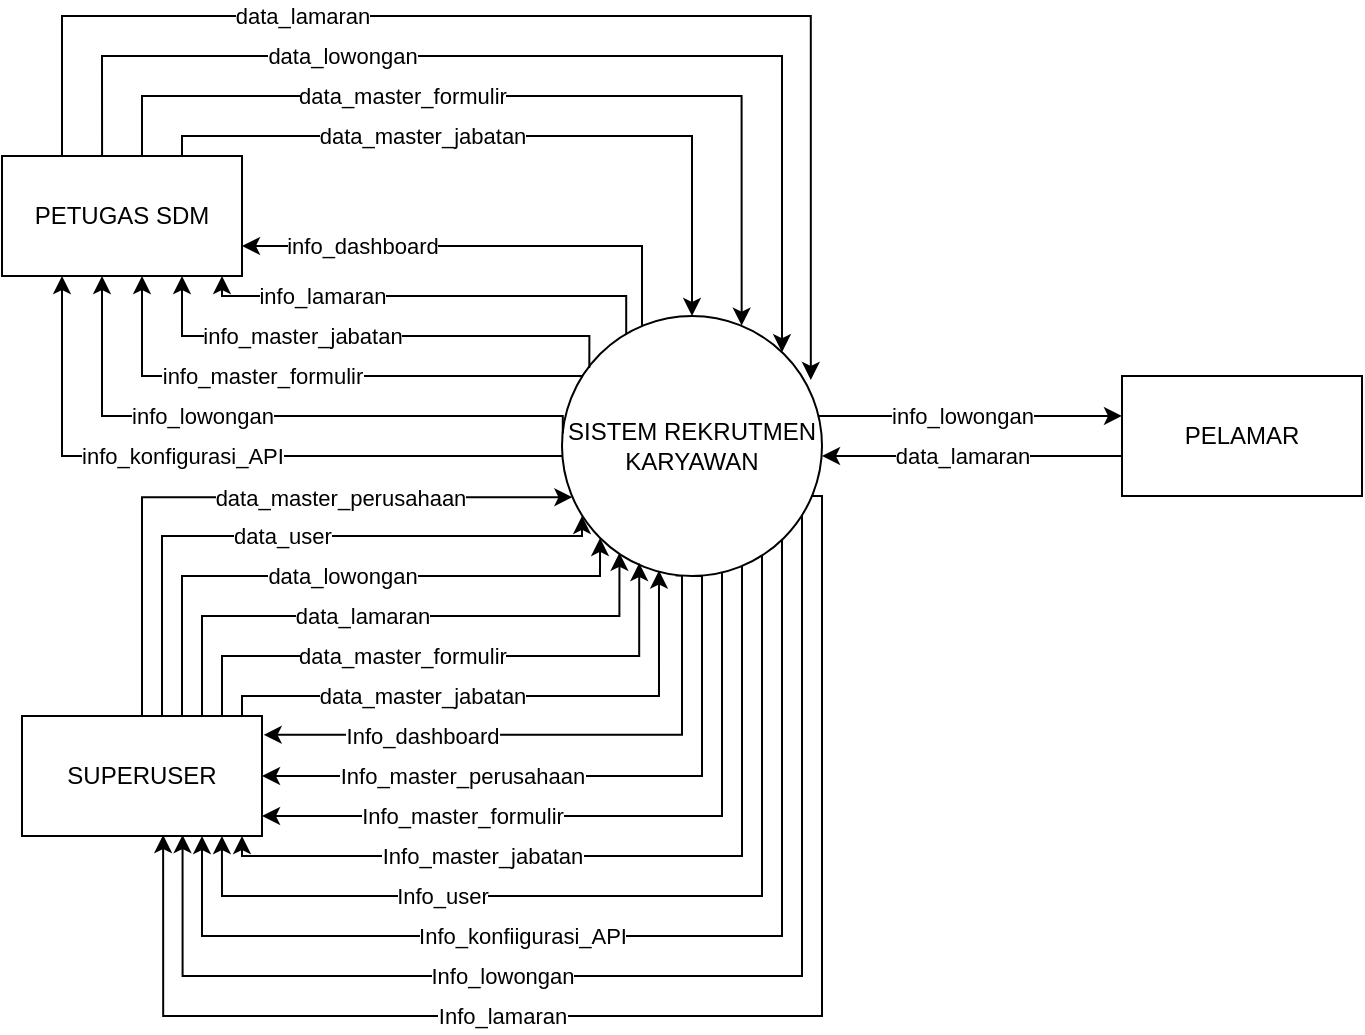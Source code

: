 <mxfile version="21.1.4" type="github" pages="7">
  <diagram id="QJFoFRdLA_wdQQ7BlMZT" name="DIAGRAM CONTEXT">
    <mxGraphModel dx="756" dy="388" grid="1" gridSize="10" guides="1" tooltips="1" connect="1" arrows="1" fold="1" page="1" pageScale="1" pageWidth="850" pageHeight="1100" math="0" shadow="0">
      <root>
        <mxCell id="0" />
        <mxCell id="1" parent="0" />
        <mxCell id="sZfbujww4pzj3RsvAfMi-1" value="info_lamaran" style="edgeStyle=orthogonalEdgeStyle;rounded=0;orthogonalLoop=1;jettySize=auto;html=1;exitX=0.072;exitY=0.753;exitDx=0;exitDy=0;exitPerimeter=0;" edge="1" parent="1" source="sZfbujww4pzj3RsvAfMi-15" target="sZfbujww4pzj3RsvAfMi-22">
          <mxGeometry x="0.481" relative="1" as="geometry">
            <Array as="points">
              <mxPoint x="402" y="160" />
              <mxPoint x="200" y="160" />
            </Array>
            <mxPoint as="offset" />
            <mxPoint x="419.27" y="174.04" as="sourcePoint" />
            <mxPoint x="200" y="153" as="targetPoint" />
          </mxGeometry>
        </mxCell>
        <mxCell id="sZfbujww4pzj3RsvAfMi-2" value="info_master_formulir" style="edgeStyle=orthogonalEdgeStyle;rounded=0;orthogonalLoop=1;jettySize=auto;html=1;" edge="1" parent="1" source="sZfbujww4pzj3RsvAfMi-15" target="sZfbujww4pzj3RsvAfMi-22">
          <mxGeometry x="0.186" relative="1" as="geometry">
            <Array as="points">
              <mxPoint x="160" y="200" />
            </Array>
            <mxPoint as="offset" />
          </mxGeometry>
        </mxCell>
        <mxCell id="sZfbujww4pzj3RsvAfMi-3" value="info_konfigurasi_API" style="edgeStyle=orthogonalEdgeStyle;rounded=0;orthogonalLoop=1;jettySize=auto;html=1;entryX=0.25;entryY=1;entryDx=0;entryDy=0;" edge="1" parent="1" source="sZfbujww4pzj3RsvAfMi-15" target="sZfbujww4pzj3RsvAfMi-22">
          <mxGeometry x="0.118" relative="1" as="geometry">
            <Array as="points">
              <mxPoint x="120" y="240" />
            </Array>
            <mxPoint as="offset" />
            <mxPoint x="120" y="160" as="targetPoint" />
          </mxGeometry>
        </mxCell>
        <mxCell id="sZfbujww4pzj3RsvAfMi-4" value="info_dashboard" style="edgeStyle=orthogonalEdgeStyle;rounded=0;orthogonalLoop=1;jettySize=auto;html=1;entryX=1;entryY=0.75;entryDx=0;entryDy=0;" edge="1" parent="1" source="sZfbujww4pzj3RsvAfMi-15" target="sZfbujww4pzj3RsvAfMi-22">
          <mxGeometry x="0.5" relative="1" as="geometry">
            <Array as="points">
              <mxPoint x="410" y="135" />
            </Array>
            <mxPoint as="offset" />
          </mxGeometry>
        </mxCell>
        <mxCell id="sZfbujww4pzj3RsvAfMi-5" value="data_lowongan" style="edgeStyle=orthogonalEdgeStyle;rounded=0;orthogonalLoop=1;jettySize=auto;html=1;exitX=0.417;exitY=0;exitDx=0;exitDy=0;exitPerimeter=0;" edge="1" parent="1" source="sZfbujww4pzj3RsvAfMi-22" target="sZfbujww4pzj3RsvAfMi-15">
          <mxGeometry x="-0.368" relative="1" as="geometry">
            <Array as="points">
              <mxPoint x="140" y="40" />
              <mxPoint x="480" y="40" />
            </Array>
            <mxPoint as="offset" />
          </mxGeometry>
        </mxCell>
        <mxCell id="sZfbujww4pzj3RsvAfMi-6" value="info_lowongan" style="edgeStyle=orthogonalEdgeStyle;rounded=0;orthogonalLoop=1;jettySize=auto;html=1;entryX=0;entryY=0.333;entryDx=0;entryDy=0;entryPerimeter=0;" edge="1" parent="1" source="sZfbujww4pzj3RsvAfMi-15" target="sZfbujww4pzj3RsvAfMi-24">
          <mxGeometry x="-0.054" relative="1" as="geometry">
            <Array as="points">
              <mxPoint x="510" y="220" />
              <mxPoint x="510" y="220" />
            </Array>
            <mxPoint as="offset" />
            <mxPoint x="648" y="210" as="targetPoint" />
          </mxGeometry>
        </mxCell>
        <mxCell id="sZfbujww4pzj3RsvAfMi-7" value="Info_master_jabatan" style="edgeStyle=orthogonalEdgeStyle;rounded=0;orthogonalLoop=1;jettySize=auto;html=1;" edge="1" parent="1" source="sZfbujww4pzj3RsvAfMi-15">
          <mxGeometry x="0.358" relative="1" as="geometry">
            <mxPoint x="210" y="430" as="targetPoint" />
            <Array as="points">
              <mxPoint x="460" y="440" />
              <mxPoint x="210" y="440" />
            </Array>
            <mxPoint as="offset" />
          </mxGeometry>
        </mxCell>
        <mxCell id="sZfbujww4pzj3RsvAfMi-8" value="Info_master_formulir" style="edgeStyle=orthogonalEdgeStyle;rounded=0;orthogonalLoop=1;jettySize=auto;html=1;" edge="1" parent="1" source="sZfbujww4pzj3RsvAfMi-15" target="sZfbujww4pzj3RsvAfMi-31">
          <mxGeometry x="0.431" relative="1" as="geometry">
            <mxPoint x="230" y="420" as="targetPoint" />
            <Array as="points">
              <mxPoint x="450" y="420" />
            </Array>
            <mxPoint as="offset" />
          </mxGeometry>
        </mxCell>
        <mxCell id="sZfbujww4pzj3RsvAfMi-9" value="Info_master_perusahaan" style="edgeStyle=orthogonalEdgeStyle;rounded=0;orthogonalLoop=1;jettySize=auto;html=1;entryX=1;entryY=0.5;entryDx=0;entryDy=0;exitX=1;exitY=0.5;exitDx=0;exitDy=0;" edge="1" parent="1" source="sZfbujww4pzj3RsvAfMi-15" target="sZfbujww4pzj3RsvAfMi-31">
          <mxGeometry x="0.385" relative="1" as="geometry">
            <Array as="points">
              <mxPoint x="440" y="300" />
              <mxPoint x="440" y="400" />
            </Array>
            <mxPoint as="offset" />
          </mxGeometry>
        </mxCell>
        <mxCell id="sZfbujww4pzj3RsvAfMi-10" value="Info_dashboard" style="edgeStyle=orthogonalEdgeStyle;rounded=0;orthogonalLoop=1;jettySize=auto;html=1;entryX=1.007;entryY=0.157;entryDx=0;entryDy=0;exitX=0.998;exitY=0.563;exitDx=0;exitDy=0;exitPerimeter=0;entryPerimeter=0;" edge="1" parent="1" source="sZfbujww4pzj3RsvAfMi-15" target="sZfbujww4pzj3RsvAfMi-31">
          <mxGeometry x="0.458" y="1" relative="1" as="geometry">
            <Array as="points">
              <mxPoint x="430" y="300" />
              <mxPoint x="430" y="379" />
            </Array>
            <mxPoint as="offset" />
          </mxGeometry>
        </mxCell>
        <mxCell id="sZfbujww4pzj3RsvAfMi-11" value="Info_user" style="edgeStyle=orthogonalEdgeStyle;rounded=0;orthogonalLoop=1;jettySize=auto;html=1;entryX=0.833;entryY=1;entryDx=0;entryDy=0;entryPerimeter=0;" edge="1" parent="1" source="sZfbujww4pzj3RsvAfMi-15" target="sZfbujww4pzj3RsvAfMi-31">
          <mxGeometry x="0.405" relative="1" as="geometry">
            <Array as="points">
              <mxPoint x="470" y="460" />
              <mxPoint x="200" y="460" />
            </Array>
            <mxPoint as="offset" />
          </mxGeometry>
        </mxCell>
        <mxCell id="sZfbujww4pzj3RsvAfMi-12" value="Info_konfiigurasi_API" style="edgeStyle=orthogonalEdgeStyle;rounded=0;orthogonalLoop=1;jettySize=auto;html=1;entryX=0.75;entryY=1;entryDx=0;entryDy=0;" edge="1" parent="1" source="sZfbujww4pzj3RsvAfMi-15" target="sZfbujww4pzj3RsvAfMi-31">
          <mxGeometry x="0.22" relative="1" as="geometry">
            <Array as="points">
              <mxPoint x="480" y="480" />
              <mxPoint x="190" y="480" />
            </Array>
            <mxPoint as="offset" />
          </mxGeometry>
        </mxCell>
        <mxCell id="sZfbujww4pzj3RsvAfMi-13" value="Info_lowongan" style="edgeStyle=orthogonalEdgeStyle;rounded=0;orthogonalLoop=1;jettySize=auto;html=1;entryX=0.669;entryY=0.992;entryDx=0;entryDy=0;entryPerimeter=0;" edge="1" parent="1" source="sZfbujww4pzj3RsvAfMi-15" target="sZfbujww4pzj3RsvAfMi-31">
          <mxGeometry x="0.246" relative="1" as="geometry">
            <Array as="points">
              <mxPoint x="490" y="500" />
              <mxPoint x="180" y="500" />
            </Array>
            <mxPoint as="offset" />
          </mxGeometry>
        </mxCell>
        <mxCell id="sZfbujww4pzj3RsvAfMi-14" value="Info_lamaran" style="edgeStyle=orthogonalEdgeStyle;rounded=0;orthogonalLoop=1;jettySize=auto;html=1;entryX=0.588;entryY=0.992;entryDx=0;entryDy=0;entryPerimeter=0;exitX=0.741;exitY=0.064;exitDx=0;exitDy=0;exitPerimeter=0;" edge="1" parent="1" source="sZfbujww4pzj3RsvAfMi-15" target="sZfbujww4pzj3RsvAfMi-31">
          <mxGeometry x="0.252" relative="1" as="geometry">
            <Array as="points">
              <mxPoint x="492" y="260" />
              <mxPoint x="500" y="260" />
              <mxPoint x="500" y="520" />
              <mxPoint x="171" y="520" />
            </Array>
            <mxPoint as="offset" />
          </mxGeometry>
        </mxCell>
        <mxCell id="sZfbujww4pzj3RsvAfMi-15" value="SISTEM REKRUTMEN KARYAWAN" style="ellipse;whiteSpace=wrap;html=1;aspect=fixed;direction=south;" vertex="1" parent="1">
          <mxGeometry x="370" y="170" width="130" height="130" as="geometry" />
        </mxCell>
        <mxCell id="sZfbujww4pzj3RsvAfMi-16" value="data_lamaran" style="edgeStyle=orthogonalEdgeStyle;rounded=0;orthogonalLoop=1;jettySize=auto;html=1;entryX=0.246;entryY=0.043;entryDx=0;entryDy=0;entryPerimeter=0;" edge="1" parent="1" source="sZfbujww4pzj3RsvAfMi-22" target="sZfbujww4pzj3RsvAfMi-15">
          <mxGeometry x="-0.393" relative="1" as="geometry">
            <Array as="points">
              <mxPoint x="120" y="20" />
              <mxPoint x="494" y="20" />
            </Array>
            <mxPoint as="offset" />
          </mxGeometry>
        </mxCell>
        <mxCell id="sZfbujww4pzj3RsvAfMi-17" value="data_master_formulir" style="edgeStyle=orthogonalEdgeStyle;rounded=0;orthogonalLoop=1;jettySize=auto;html=1;entryX=0.037;entryY=0.309;entryDx=0;entryDy=0;entryPerimeter=0;" edge="1" parent="1" source="sZfbujww4pzj3RsvAfMi-22" target="sZfbujww4pzj3RsvAfMi-15">
          <mxGeometry x="-0.28" relative="1" as="geometry">
            <Array as="points">
              <mxPoint x="160" y="60" />
              <mxPoint x="460" y="60" />
            </Array>
            <mxPoint as="offset" />
            <mxPoint x="460" y="170" as="targetPoint" />
          </mxGeometry>
        </mxCell>
        <mxCell id="sZfbujww4pzj3RsvAfMi-18" value="" style="edgeStyle=orthogonalEdgeStyle;rounded=0;orthogonalLoop=1;jettySize=auto;html=1;exitX=0.2;exitY=0.895;exitDx=0;exitDy=0;exitPerimeter=0;" edge="1" parent="1" source="sZfbujww4pzj3RsvAfMi-15" target="sZfbujww4pzj3RsvAfMi-22">
          <mxGeometry x="0.041" y="10" relative="1" as="geometry">
            <Array as="points">
              <mxPoint x="384" y="180" />
              <mxPoint x="180" y="180" />
            </Array>
            <mxPoint as="offset" />
          </mxGeometry>
        </mxCell>
        <mxCell id="sZfbujww4pzj3RsvAfMi-19" value="info_master_jabatan" style="edgeLabel;html=1;align=center;verticalAlign=middle;resizable=0;points=[];" vertex="1" connectable="0" parent="sZfbujww4pzj3RsvAfMi-18">
          <mxGeometry x="0.24" y="1" relative="1" as="geometry">
            <mxPoint x="-5" y="-1" as="offset" />
          </mxGeometry>
        </mxCell>
        <mxCell id="sZfbujww4pzj3RsvAfMi-20" value="info_lowongan" style="edgeStyle=orthogonalEdgeStyle;rounded=0;orthogonalLoop=1;jettySize=auto;html=1;exitX=0.451;exitY=0.997;exitDx=0;exitDy=0;exitPerimeter=0;" edge="1" parent="1" source="sZfbujww4pzj3RsvAfMi-15" target="sZfbujww4pzj3RsvAfMi-22">
          <mxGeometry x="0.223" relative="1" as="geometry">
            <Array as="points">
              <mxPoint x="370" y="220" />
              <mxPoint x="140" y="220" />
            </Array>
            <mxPoint as="offset" />
          </mxGeometry>
        </mxCell>
        <mxCell id="sZfbujww4pzj3RsvAfMi-21" value="data_master_jabatan" style="edgeStyle=orthogonalEdgeStyle;rounded=0;orthogonalLoop=1;jettySize=auto;html=1;" edge="1" parent="1" source="sZfbujww4pzj3RsvAfMi-22" target="sZfbujww4pzj3RsvAfMi-15">
          <mxGeometry x="-0.268" relative="1" as="geometry">
            <Array as="points">
              <mxPoint x="180" y="80" />
              <mxPoint x="435" y="80" />
            </Array>
            <mxPoint as="offset" />
          </mxGeometry>
        </mxCell>
        <mxCell id="sZfbujww4pzj3RsvAfMi-22" value="PETUGAS SDM" style="rounded=0;whiteSpace=wrap;html=1;" vertex="1" parent="1">
          <mxGeometry x="90" y="90" width="120" height="60" as="geometry" />
        </mxCell>
        <mxCell id="sZfbujww4pzj3RsvAfMi-23" value="data_lamaran" style="edgeStyle=orthogonalEdgeStyle;rounded=0;orthogonalLoop=1;jettySize=auto;html=1;" edge="1" parent="1" source="sZfbujww4pzj3RsvAfMi-24">
          <mxGeometry x="0.067" relative="1" as="geometry">
            <Array as="points">
              <mxPoint x="500" y="240" />
            </Array>
            <mxPoint as="offset" />
            <mxPoint x="500" y="240" as="targetPoint" />
          </mxGeometry>
        </mxCell>
        <mxCell id="sZfbujww4pzj3RsvAfMi-24" value="PELAMAR" style="rounded=0;whiteSpace=wrap;html=1;" vertex="1" parent="1">
          <mxGeometry x="650" y="200" width="120" height="60" as="geometry" />
        </mxCell>
        <mxCell id="sZfbujww4pzj3RsvAfMi-25" value="data_master_jabatan" style="edgeStyle=orthogonalEdgeStyle;rounded=0;orthogonalLoop=1;jettySize=auto;html=1;entryX=0.979;entryY=0.627;entryDx=0;entryDy=0;entryPerimeter=0;" edge="1" parent="1" source="sZfbujww4pzj3RsvAfMi-31" target="sZfbujww4pzj3RsvAfMi-15">
          <mxGeometry x="-0.289" relative="1" as="geometry">
            <Array as="points">
              <mxPoint x="210" y="360" />
              <mxPoint x="419" y="360" />
            </Array>
            <mxPoint as="offset" />
          </mxGeometry>
        </mxCell>
        <mxCell id="sZfbujww4pzj3RsvAfMi-26" value="data_master_formulir" style="edgeStyle=orthogonalEdgeStyle;rounded=0;orthogonalLoop=1;jettySize=auto;html=1;entryX=0.95;entryY=0.703;entryDx=0;entryDy=0;entryPerimeter=0;" edge="1" parent="1" source="sZfbujww4pzj3RsvAfMi-31" target="sZfbujww4pzj3RsvAfMi-15">
          <mxGeometry x="-0.158" relative="1" as="geometry">
            <Array as="points">
              <mxPoint x="200" y="340" />
              <mxPoint x="409" y="340" />
            </Array>
            <mxPoint as="offset" />
          </mxGeometry>
        </mxCell>
        <mxCell id="sZfbujww4pzj3RsvAfMi-27" value="data_lamaran" style="edgeStyle=orthogonalEdgeStyle;rounded=0;orthogonalLoop=1;jettySize=auto;html=1;entryX=0.911;entryY=0.779;entryDx=0;entryDy=0;entryPerimeter=0;" edge="1" parent="1" source="sZfbujww4pzj3RsvAfMi-31" target="sZfbujww4pzj3RsvAfMi-15">
          <mxGeometry x="-0.104" relative="1" as="geometry">
            <Array as="points">
              <mxPoint x="190" y="320" />
              <mxPoint x="399" y="320" />
            </Array>
            <mxPoint as="offset" />
          </mxGeometry>
        </mxCell>
        <mxCell id="sZfbujww4pzj3RsvAfMi-28" value="data_lowongan" style="edgeStyle=orthogonalEdgeStyle;rounded=0;orthogonalLoop=1;jettySize=auto;html=1;entryX=1;entryY=1;entryDx=0;entryDy=0;" edge="1" parent="1" source="sZfbujww4pzj3RsvAfMi-31" target="sZfbujww4pzj3RsvAfMi-15">
          <mxGeometry x="0.007" relative="1" as="geometry">
            <Array as="points">
              <mxPoint x="180" y="300" />
              <mxPoint x="389" y="300" />
            </Array>
            <mxPoint as="offset" />
          </mxGeometry>
        </mxCell>
        <mxCell id="sZfbujww4pzj3RsvAfMi-29" value="data_user" style="edgeStyle=orthogonalEdgeStyle;rounded=0;orthogonalLoop=1;jettySize=auto;html=1;entryX=0.769;entryY=0.923;entryDx=0;entryDy=0;entryPerimeter=0;" edge="1" parent="1" source="sZfbujww4pzj3RsvAfMi-31" target="sZfbujww4pzj3RsvAfMi-15">
          <mxGeometry x="-0.033" relative="1" as="geometry">
            <Array as="points">
              <mxPoint x="170" y="280" />
              <mxPoint x="380" y="280" />
            </Array>
            <mxPoint as="offset" />
          </mxGeometry>
        </mxCell>
        <mxCell id="sZfbujww4pzj3RsvAfMi-30" value="data_master_perusahaan" style="edgeStyle=orthogonalEdgeStyle;rounded=0;orthogonalLoop=1;jettySize=auto;html=1;entryX=0.697;entryY=0.96;entryDx=0;entryDy=0;entryPerimeter=0;" edge="1" parent="1" source="sZfbujww4pzj3RsvAfMi-31" target="sZfbujww4pzj3RsvAfMi-15">
          <mxGeometry x="0.283" relative="1" as="geometry">
            <mxPoint x="370" y="260" as="targetPoint" />
            <Array as="points">
              <mxPoint x="160" y="261" />
            </Array>
            <mxPoint as="offset" />
          </mxGeometry>
        </mxCell>
        <mxCell id="sZfbujww4pzj3RsvAfMi-31" value="SUPERUSER" style="rounded=0;whiteSpace=wrap;html=1;" vertex="1" parent="1">
          <mxGeometry x="100" y="370" width="120" height="60" as="geometry" />
        </mxCell>
      </root>
    </mxGraphModel>
  </diagram>
  <diagram id="mhl8xW_b9VT-jnaUSwGf" name="DFD 0">
    <mxGraphModel dx="1930" dy="554" grid="1" gridSize="10" guides="1" tooltips="1" connect="1" arrows="1" fold="1" page="1" pageScale="1" pageWidth="850" pageHeight="1100" math="0" shadow="0">
      <root>
        <mxCell id="0" />
        <mxCell id="1" parent="0" />
        <mxCell id="OiqCpDL5XZ7efOoXQ-Gw-1" value="data_user" style="edgeStyle=orthogonalEdgeStyle;rounded=0;orthogonalLoop=1;jettySize=auto;html=1;entryX=0.5;entryY=0;entryDx=0;entryDy=0;exitX=0.028;exitY=0.651;exitDx=0;exitDy=0;exitPerimeter=0;" edge="1" parent="1" source="OiqCpDL5XZ7efOoXQ-Gw-5" target="OiqCpDL5XZ7efOoXQ-Gw-21">
          <mxGeometry x="-0.58" relative="1" as="geometry">
            <mxPoint x="-180.0" y="884" as="sourcePoint" />
            <mxPoint x="-270" y="884" as="targetPoint" />
            <Array as="points">
              <mxPoint x="-180" y="890" />
              <mxPoint x="-250" y="890" />
            </Array>
            <mxPoint as="offset" />
          </mxGeometry>
        </mxCell>
        <mxCell id="OiqCpDL5XZ7efOoXQ-Gw-2" value="info_data_user" style="edgeStyle=orthogonalEdgeStyle;rounded=0;orthogonalLoop=1;jettySize=auto;html=1;" edge="1" parent="1" source="OiqCpDL5XZ7efOoXQ-Gw-5">
          <mxGeometry x="0.296" relative="1" as="geometry">
            <Array as="points">
              <mxPoint x="-140" y="650" />
              <mxPoint x="20" y="650" />
            </Array>
            <mxPoint as="offset" />
            <mxPoint x="20" y="650" as="targetPoint" />
          </mxGeometry>
        </mxCell>
        <mxCell id="OiqCpDL5XZ7efOoXQ-Gw-3" value="info_data_user" style="edgeStyle=orthogonalEdgeStyle;rounded=0;orthogonalLoop=1;jettySize=auto;html=1;" edge="1" parent="1" source="OiqCpDL5XZ7efOoXQ-Gw-5">
          <mxGeometry relative="1" as="geometry">
            <mxPoint x="30" y="860" as="targetPoint" />
            <Array as="points">
              <mxPoint x="30" y="860" />
            </Array>
          </mxGeometry>
        </mxCell>
        <mxCell id="OiqCpDL5XZ7efOoXQ-Gw-4" value="info_data_user" style="edgeStyle=orthogonalEdgeStyle;rounded=0;orthogonalLoop=1;jettySize=auto;html=1;entryX=0;entryY=0.5;entryDx=0;entryDy=0;" edge="1" parent="1" source="OiqCpDL5XZ7efOoXQ-Gw-5" target="OiqCpDL5XZ7efOoXQ-Gw-18">
          <mxGeometry x="0.638" relative="1" as="geometry">
            <Array as="points">
              <mxPoint x="-110" y="1170" />
            </Array>
            <mxPoint as="offset" />
            <mxPoint x="20" y="1180" as="targetPoint" />
          </mxGeometry>
        </mxCell>
        <mxCell id="OiqCpDL5XZ7efOoXQ-Gw-5" value="&lt;div&gt;P.1&lt;/div&gt;&lt;div&gt;Login&lt;br&gt;&lt;/div&gt;" style="ellipse;whiteSpace=wrap;html=1;aspect=fixed;" vertex="1" parent="1">
          <mxGeometry x="-180" y="831" width="90" height="90" as="geometry" />
        </mxCell>
        <mxCell id="OiqCpDL5XZ7efOoXQ-Gw-6" value="data_user" style="edgeStyle=orthogonalEdgeStyle;rounded=0;orthogonalLoop=1;jettySize=auto;html=1;" edge="1" parent="1" source="OiqCpDL5XZ7efOoXQ-Gw-8" target="OiqCpDL5XZ7efOoXQ-Gw-5">
          <mxGeometry relative="1" as="geometry">
            <Array as="points">
              <mxPoint x="-60" y="890" />
              <mxPoint x="-60" y="890" />
            </Array>
          </mxGeometry>
        </mxCell>
        <mxCell id="OiqCpDL5XZ7efOoXQ-Gw-7" value="data_lowongan" style="edgeStyle=orthogonalEdgeStyle;rounded=0;orthogonalLoop=1;jettySize=auto;html=1;entryX=0.017;entryY=0.656;entryDx=0;entryDy=0;entryPerimeter=0;" edge="1" parent="1" source="OiqCpDL5XZ7efOoXQ-Gw-8" target="OiqCpDL5XZ7efOoXQ-Gw-28">
          <mxGeometry x="-0.302" relative="1" as="geometry">
            <Array as="points">
              <mxPoint x="60" y="750" />
              <mxPoint x="170" y="750" />
              <mxPoint x="170" y="680" />
              <mxPoint x="302" y="680" />
            </Array>
            <mxPoint as="offset" />
          </mxGeometry>
        </mxCell>
        <mxCell id="OiqCpDL5XZ7efOoXQ-Gw-8" value="PETUGAS SDM" style="rounded=0;whiteSpace=wrap;html=1;" vertex="1" parent="1">
          <mxGeometry x="30" y="840" width="120" height="60" as="geometry" />
        </mxCell>
        <mxCell id="OiqCpDL5XZ7efOoXQ-Gw-9" value="data_user" style="edgeStyle=orthogonalEdgeStyle;rounded=0;orthogonalLoop=1;jettySize=auto;html=1;" edge="1" parent="1" source="OiqCpDL5XZ7efOoXQ-Gw-10" target="OiqCpDL5XZ7efOoXQ-Gw-5">
          <mxGeometry x="-0.201" relative="1" as="geometry">
            <Array as="points">
              <mxPoint x="-120" y="670" />
            </Array>
            <mxPoint as="offset" />
          </mxGeometry>
        </mxCell>
        <mxCell id="OiqCpDL5XZ7efOoXQ-Gw-10" value="PELAMAR" style="rounded=0;whiteSpace=wrap;html=1;" vertex="1" parent="1">
          <mxGeometry x="20" y="630" width="120" height="60" as="geometry" />
        </mxCell>
        <mxCell id="OiqCpDL5XZ7efOoXQ-Gw-11" value="data_user" style="edgeStyle=orthogonalEdgeStyle;rounded=0;orthogonalLoop=1;jettySize=auto;html=1;entryX=0.623;entryY=0.984;entryDx=0;entryDy=0;entryPerimeter=0;" edge="1" parent="1" source="OiqCpDL5XZ7efOoXQ-Gw-18" target="OiqCpDL5XZ7efOoXQ-Gw-5">
          <mxGeometry x="-0.566" relative="1" as="geometry">
            <Array as="points">
              <mxPoint x="-124" y="1190" />
            </Array>
            <mxPoint as="offset" />
            <mxPoint x="-120" y="920" as="targetPoint" />
          </mxGeometry>
        </mxCell>
        <mxCell id="OiqCpDL5XZ7efOoXQ-Gw-12" value="data_lowongan" style="edgeStyle=orthogonalEdgeStyle;rounded=0;orthogonalLoop=1;jettySize=auto;html=1;" edge="1" parent="1" source="OiqCpDL5XZ7efOoXQ-Gw-18" target="OiqCpDL5XZ7efOoXQ-Gw-28">
          <mxGeometry x="-0.471" relative="1" as="geometry">
            <mxPoint x="200" y="690" as="targetPoint" />
            <Array as="points">
              <mxPoint x="30" y="990" />
              <mxPoint x="220" y="990" />
              <mxPoint x="220" y="700" />
            </Array>
            <mxPoint as="offset" />
          </mxGeometry>
        </mxCell>
        <mxCell id="OiqCpDL5XZ7efOoXQ-Gw-13" value="data_jabatan" style="edgeStyle=orthogonalEdgeStyle;rounded=0;orthogonalLoop=1;jettySize=auto;html=1;entryX=0.011;entryY=0.578;entryDx=0;entryDy=0;entryPerimeter=0;" edge="1" parent="1" source="OiqCpDL5XZ7efOoXQ-Gw-18" target="OiqCpDL5XZ7efOoXQ-Gw-39">
          <mxGeometry x="-0.49" relative="1" as="geometry">
            <Array as="points">
              <mxPoint x="70" y="1060" />
              <mxPoint x="240" y="1060" />
              <mxPoint x="240" y="842" />
            </Array>
            <mxPoint as="offset" />
          </mxGeometry>
        </mxCell>
        <mxCell id="OiqCpDL5XZ7efOoXQ-Gw-14" value="data_master_formulir" style="edgeStyle=orthogonalEdgeStyle;rounded=0;orthogonalLoop=1;jettySize=auto;html=1;exitX=0.572;exitY=-0.022;exitDx=0;exitDy=0;exitPerimeter=0;" edge="1" parent="1" source="OiqCpDL5XZ7efOoXQ-Gw-18" target="OiqCpDL5XZ7efOoXQ-Gw-39">
          <mxGeometry x="-0.49" relative="1" as="geometry">
            <mxPoint x="270" y="870" as="targetPoint" />
            <Array as="points">
              <mxPoint x="89" y="1140" />
              <mxPoint x="90" y="1140" />
              <mxPoint x="90" y="1100" />
              <mxPoint x="260" y="1100" />
              <mxPoint x="260" y="860" />
            </Array>
            <mxPoint as="offset" />
          </mxGeometry>
        </mxCell>
        <mxCell id="OiqCpDL5XZ7efOoXQ-Gw-15" value="data_biodata_lamaran" style="edgeStyle=orthogonalEdgeStyle;rounded=0;orthogonalLoop=1;jettySize=auto;html=1;" edge="1" parent="1" source="OiqCpDL5XZ7efOoXQ-Gw-18" target="OiqCpDL5XZ7efOoXQ-Gw-46">
          <mxGeometry x="-0.609" relative="1" as="geometry">
            <Array as="points">
              <mxPoint x="120" y="1220" />
              <mxPoint x="360" y="1220" />
            </Array>
            <mxPoint as="offset" />
          </mxGeometry>
        </mxCell>
        <mxCell id="OiqCpDL5XZ7efOoXQ-Gw-16" value="data_formulir_lamaran" style="edgeStyle=orthogonalEdgeStyle;rounded=0;orthogonalLoop=1;jettySize=auto;html=1;" edge="1" parent="1" source="OiqCpDL5XZ7efOoXQ-Gw-18" target="OiqCpDL5XZ7efOoXQ-Gw-46">
          <mxGeometry x="-0.637" relative="1" as="geometry">
            <Array as="points">
              <mxPoint x="100" y="1240" />
              <mxPoint x="370" y="1240" />
            </Array>
            <mxPoint as="offset" />
            <mxPoint x="370" y="1010" as="targetPoint" />
          </mxGeometry>
        </mxCell>
        <mxCell id="OiqCpDL5XZ7efOoXQ-Gw-17" value="data_user" style="edgeStyle=orthogonalEdgeStyle;rounded=0;orthogonalLoop=1;jettySize=auto;html=1;exitX=0.21;exitY=0.999;exitDx=0;exitDy=0;exitPerimeter=0;" edge="1" parent="1" source="OiqCpDL5XZ7efOoXQ-Gw-18" target="OiqCpDL5XZ7efOoXQ-Gw-49">
          <mxGeometry x="0.418" y="1" relative="1" as="geometry">
            <Array as="points">
              <mxPoint x="40" y="1200" />
              <mxPoint x="40" y="1240" />
            </Array>
            <mxPoint as="offset" />
          </mxGeometry>
        </mxCell>
        <mxCell id="OiqCpDL5XZ7efOoXQ-Gw-18" value="SUPERUSER" style="rounded=0;whiteSpace=wrap;html=1;" vertex="1" parent="1">
          <mxGeometry x="20" y="1140" width="120" height="60" as="geometry" />
        </mxCell>
        <mxCell id="OiqCpDL5XZ7efOoXQ-Gw-19" value="info_data_user" style="edgeStyle=orthogonalEdgeStyle;rounded=0;orthogonalLoop=1;jettySize=auto;html=1;entryX=0;entryY=0.5;entryDx=0;entryDy=0;exitX=0.295;exitY=0.047;exitDx=0;exitDy=0;exitPerimeter=0;" edge="1" parent="1" source="OiqCpDL5XZ7efOoXQ-Gw-21">
          <mxGeometry x="0.576" relative="1" as="geometry">
            <mxPoint x="-280" y="1000" as="sourcePoint" />
            <mxPoint x="-180.0" y="867" as="targetPoint" />
            <Array as="points">
              <mxPoint x="-270" y="1000" />
              <mxPoint x="-270" y="1000" />
              <mxPoint x="-270" y="867" />
            </Array>
            <mxPoint as="offset" />
          </mxGeometry>
        </mxCell>
        <mxCell id="OiqCpDL5XZ7efOoXQ-Gw-20" value="info_data_user" style="edgeStyle=orthogonalEdgeStyle;rounded=0;orthogonalLoop=1;jettySize=auto;html=1;entryX=0;entryY=0.667;entryDx=0;entryDy=0;entryPerimeter=0;" edge="1" parent="1" source="OiqCpDL5XZ7efOoXQ-Gw-21" target="OiqCpDL5XZ7efOoXQ-Gw-49">
          <mxGeometry x="0.63" relative="1" as="geometry">
            <Array as="points">
              <mxPoint x="-290" y="1240" />
            </Array>
            <mxPoint as="offset" />
          </mxGeometry>
        </mxCell>
        <mxCell id="OiqCpDL5XZ7efOoXQ-Gw-21" value="User" style="html=1;dashed=0;whitespace=wrap;shape=partialRectangle;right=0;left=0;" vertex="1" parent="1">
          <mxGeometry x="-300" y="1020" width="100" height="30" as="geometry" />
        </mxCell>
        <mxCell id="OiqCpDL5XZ7efOoXQ-Gw-22" value="info_data_lowongan" style="edgeStyle=orthogonalEdgeStyle;rounded=0;orthogonalLoop=1;jettySize=auto;html=1;entryX=1;entryY=0.5;entryDx=0;entryDy=0;exitX=0;exitY=0.75;exitDx=0;exitDy=0;" edge="1" parent="1" source="OiqCpDL5XZ7efOoXQ-Gw-23" target="OiqCpDL5XZ7efOoXQ-Gw-28">
          <mxGeometry relative="1" as="geometry">
            <mxPoint x="600" y="722" as="sourcePoint" />
            <mxPoint x="380" y="722" as="targetPoint" />
          </mxGeometry>
        </mxCell>
        <mxCell id="OiqCpDL5XZ7efOoXQ-Gw-23" value="Lowongan" style="html=1;dashed=0;whitespace=wrap;shape=partialRectangle;right=0;left=0;" vertex="1" parent="1">
          <mxGeometry x="560" y="643" width="100" height="34" as="geometry" />
        </mxCell>
        <mxCell id="OiqCpDL5XZ7efOoXQ-Gw-24" value="info_data_lowongan" style="edgeStyle=orthogonalEdgeStyle;rounded=0;orthogonalLoop=1;jettySize=auto;html=1;exitX=0.333;exitY=0.222;exitDx=0;exitDy=0;exitPerimeter=0;" edge="1" parent="1" source="OiqCpDL5XZ7efOoXQ-Gw-28">
          <mxGeometry x="-0.021" relative="1" as="geometry">
            <Array as="points">
              <mxPoint x="140" y="640" />
            </Array>
            <mxPoint as="offset" />
            <mxPoint x="140" y="640" as="targetPoint" />
          </mxGeometry>
        </mxCell>
        <mxCell id="OiqCpDL5XZ7efOoXQ-Gw-25" value="data_lowongan" style="edgeStyle=orthogonalEdgeStyle;rounded=0;orthogonalLoop=1;jettySize=auto;html=1;entryX=0;entryY=0.25;entryDx=0;entryDy=0;" edge="1" parent="1" source="OiqCpDL5XZ7efOoXQ-Gw-28" target="OiqCpDL5XZ7efOoXQ-Gw-23">
          <mxGeometry relative="1" as="geometry">
            <mxPoint x="430" y="655" as="sourcePoint" />
            <mxPoint x="550" y="650" as="targetPoint" />
            <Array as="points">
              <mxPoint x="550" y="650" />
              <mxPoint x="550" y="652" />
            </Array>
          </mxGeometry>
        </mxCell>
        <mxCell id="OiqCpDL5XZ7efOoXQ-Gw-26" value="info_data_lowongan" style="edgeStyle=orthogonalEdgeStyle;rounded=0;orthogonalLoop=1;jettySize=auto;html=1;entryX=0.165;entryY=-0.01;entryDx=0;entryDy=0;entryPerimeter=0;" edge="1" parent="1" source="OiqCpDL5XZ7efOoXQ-Gw-28" target="OiqCpDL5XZ7efOoXQ-Gw-8">
          <mxGeometry x="0.298" relative="1" as="geometry">
            <Array as="points">
              <mxPoint x="150" y="665" />
              <mxPoint x="150" y="730" />
              <mxPoint x="50" y="730" />
            </Array>
            <mxPoint as="offset" />
          </mxGeometry>
        </mxCell>
        <mxCell id="OiqCpDL5XZ7efOoXQ-Gw-27" value="info_data_lowongan" style="edgeStyle=orthogonalEdgeStyle;rounded=0;orthogonalLoop=1;jettySize=auto;html=1;entryX=0.167;entryY=0;entryDx=0;entryDy=0;entryPerimeter=0;exitX=0.36;exitY=0.974;exitDx=0;exitDy=0;exitPerimeter=0;" edge="1" parent="1" source="OiqCpDL5XZ7efOoXQ-Gw-28" target="OiqCpDL5XZ7efOoXQ-Gw-18">
          <mxGeometry x="0.496" relative="1" as="geometry">
            <mxPoint x="40" y="1101" as="targetPoint" />
            <Array as="points">
              <mxPoint x="362" y="720" />
              <mxPoint x="230" y="720" />
              <mxPoint x="230" y="1010" />
              <mxPoint x="40" y="1010" />
            </Array>
            <mxPoint as="offset" />
          </mxGeometry>
        </mxCell>
        <mxCell id="OiqCpDL5XZ7efOoXQ-Gw-28" value="&lt;div&gt;P.2&lt;/div&gt;&lt;div&gt;Kelola Data Lowongan&lt;br&gt;&lt;/div&gt;" style="ellipse;whiteSpace=wrap;html=1;aspect=fixed;" vertex="1" parent="1">
          <mxGeometry x="330" y="620" width="90" height="90" as="geometry" />
        </mxCell>
        <mxCell id="OiqCpDL5XZ7efOoXQ-Gw-29" value="data_master_formulir" style="edgeStyle=orthogonalEdgeStyle;rounded=0;orthogonalLoop=1;jettySize=auto;html=1;exitX=0.25;exitY=0;exitDx=0;exitDy=0;entryX=0.175;entryY=0.105;entryDx=0;entryDy=0;entryPerimeter=0;jumpStyle=arc;" edge="1" parent="1" source="OiqCpDL5XZ7efOoXQ-Gw-8" target="OiqCpDL5XZ7efOoXQ-Gw-39">
          <mxGeometry x="-0.141" relative="1" as="geometry">
            <mxPoint x="70" y="840" as="sourcePoint" />
            <mxPoint x="280" y="790" as="targetPoint" />
            <Array as="points">
              <mxPoint x="80" y="840" />
              <mxPoint x="80" y="790" />
              <mxPoint x="276" y="790" />
              <mxPoint x="276" y="800" />
            </Array>
            <mxPoint as="offset" />
          </mxGeometry>
        </mxCell>
        <mxCell id="OiqCpDL5XZ7efOoXQ-Gw-30" value="info_data_master_formulir" style="edgeStyle=orthogonalEdgeStyle;rounded=0;orthogonalLoop=1;jettySize=auto;html=1;jumpStyle=arc;" edge="1" parent="1" source="OiqCpDL5XZ7efOoXQ-Gw-39">
          <mxGeometry x="0.238" relative="1" as="geometry">
            <mxPoint x="70" y="840" as="targetPoint" />
            <Array as="points">
              <mxPoint x="340" y="770" />
              <mxPoint x="70" y="770" />
            </Array>
            <mxPoint as="offset" />
          </mxGeometry>
        </mxCell>
        <mxCell id="OiqCpDL5XZ7efOoXQ-Gw-31" value="data_perusahaan" style="edgeStyle=orthogonalEdgeStyle;rounded=0;orthogonalLoop=1;jettySize=auto;html=1;entryX=0;entryY=0.294;entryDx=0;entryDy=0;entryPerimeter=0;" edge="1" parent="1" source="OiqCpDL5XZ7efOoXQ-Gw-39" target="OiqCpDL5XZ7efOoXQ-Gw-59">
          <mxGeometry x="0.054" relative="1" as="geometry">
            <Array as="points">
              <mxPoint x="350" y="730" />
            </Array>
            <mxPoint as="offset" />
            <mxPoint x="510" y="740" as="targetPoint" />
          </mxGeometry>
        </mxCell>
        <mxCell id="OiqCpDL5XZ7efOoXQ-Gw-32" value="data_jabatan" style="edgeStyle=orthogonalEdgeStyle;rounded=0;orthogonalLoop=1;jettySize=auto;html=1;entryX=-0.004;entryY=0.185;entryDx=0;entryDy=0;exitX=0.943;exitY=0.252;exitDx=0;exitDy=0;exitPerimeter=0;entryPerimeter=0;" edge="1" parent="1" source="OiqCpDL5XZ7efOoXQ-Gw-39" target="OiqCpDL5XZ7efOoXQ-Gw-57">
          <mxGeometry x="0.013" y="-4" relative="1" as="geometry">
            <Array as="points">
              <mxPoint x="405" y="786" />
            </Array>
            <mxPoint as="offset" />
          </mxGeometry>
        </mxCell>
        <mxCell id="OiqCpDL5XZ7efOoXQ-Gw-33" value="data_master_formulir" style="edgeStyle=orthogonalEdgeStyle;rounded=0;orthogonalLoop=1;jettySize=auto;html=1;entryX=0;entryY=0.25;entryDx=0;entryDy=0;" edge="1" parent="1" source="OiqCpDL5XZ7efOoXQ-Gw-39" target="OiqCpDL5XZ7efOoXQ-Gw-55">
          <mxGeometry x="-0.054" relative="1" as="geometry">
            <Array as="points">
              <mxPoint x="520" y="850" />
            </Array>
            <mxPoint as="offset" />
          </mxGeometry>
        </mxCell>
        <mxCell id="OiqCpDL5XZ7efOoXQ-Gw-34" value="" style="edgeStyle=orthogonalEdgeStyle;rounded=0;orthogonalLoop=1;jettySize=auto;html=1;exitX=0.333;exitY=0;exitDx=0;exitDy=0;exitPerimeter=0;" edge="1" parent="1" source="OiqCpDL5XZ7efOoXQ-Gw-18" target="OiqCpDL5XZ7efOoXQ-Gw-39">
          <mxGeometry x="0.702" relative="1" as="geometry">
            <mxPoint x="60" y="1099" as="sourcePoint" />
            <Array as="points">
              <mxPoint x="80" y="1140" />
              <mxPoint x="80" y="1080" />
              <mxPoint x="250" y="1080" />
              <mxPoint x="250" y="850" />
            </Array>
            <mxPoint as="offset" />
          </mxGeometry>
        </mxCell>
        <mxCell id="OiqCpDL5XZ7efOoXQ-Gw-35" value="data_perusahaan" style="edgeLabel;html=1;align=center;verticalAlign=middle;resizable=0;points=[];" vertex="1" connectable="0" parent="OiqCpDL5XZ7efOoXQ-Gw-34">
          <mxGeometry x="-0.672" y="-1" relative="1" as="geometry">
            <mxPoint x="59" y="-1" as="offset" />
          </mxGeometry>
        </mxCell>
        <mxCell id="OiqCpDL5XZ7efOoXQ-Gw-36" value="info_data_master_formulir" style="edgeStyle=orthogonalEdgeStyle;rounded=0;orthogonalLoop=1;jettySize=auto;html=1;entryX=1.01;entryY=0.178;entryDx=0;entryDy=0;entryPerimeter=0;" edge="1" parent="1" source="OiqCpDL5XZ7efOoXQ-Gw-39" target="OiqCpDL5XZ7efOoXQ-Gw-18">
          <mxGeometry x="0.666" y="1" relative="1" as="geometry">
            <Array as="points">
              <mxPoint x="280" y="870" />
              <mxPoint x="280" y="1150" />
              <mxPoint x="141" y="1150" />
            </Array>
            <mxPoint as="offset" />
            <mxPoint x="141" y="1151" as="targetPoint" />
          </mxGeometry>
        </mxCell>
        <mxCell id="OiqCpDL5XZ7efOoXQ-Gw-37" value="info_data_perusahaan" style="edgeStyle=orthogonalEdgeStyle;rounded=0;orthogonalLoop=1;jettySize=auto;html=1;entryX=1;entryY=0.5;entryDx=0;entryDy=0;" edge="1" parent="1" target="OiqCpDL5XZ7efOoXQ-Gw-18">
          <mxGeometry x="0.72" relative="1" as="geometry">
            <mxPoint x="340" y="870" as="sourcePoint" />
            <Array as="points">
              <mxPoint x="340" y="880" />
              <mxPoint x="290" y="880" />
              <mxPoint x="290" y="1170" />
            </Array>
            <mxPoint as="offset" />
          </mxGeometry>
        </mxCell>
        <mxCell id="OiqCpDL5XZ7efOoXQ-Gw-38" value="info_data_jataban" style="edgeStyle=orthogonalEdgeStyle;rounded=0;orthogonalLoop=1;jettySize=auto;html=1;" edge="1" parent="1" source="OiqCpDL5XZ7efOoXQ-Gw-39">
          <mxGeometry x="0.77" relative="1" as="geometry">
            <mxPoint x="140" y="1190" as="targetPoint" />
            <Array as="points">
              <mxPoint x="350" y="890" />
              <mxPoint x="300" y="890" />
              <mxPoint x="300" y="1190" />
            </Array>
            <mxPoint as="offset" />
          </mxGeometry>
        </mxCell>
        <mxCell id="OiqCpDL5XZ7efOoXQ-Gw-39" value="&lt;div&gt;P.3&lt;/div&gt;&lt;div&gt;Kelola Master Data&lt;br&gt;&lt;/div&gt;" style="ellipse;whiteSpace=wrap;html=1;aspect=fixed;" vertex="1" parent="1">
          <mxGeometry x="320" y="790" width="90" height="90" as="geometry" />
        </mxCell>
        <mxCell id="OiqCpDL5XZ7efOoXQ-Gw-40" value="info_data_laporan_lamaran" style="edgeStyle=orthogonalEdgeStyle;rounded=0;orthogonalLoop=1;jettySize=auto;html=1;jumpStyle=arc;" edge="1" parent="1" source="OiqCpDL5XZ7efOoXQ-Gw-46" target="OiqCpDL5XZ7efOoXQ-Gw-8">
          <mxGeometry x="0.349" relative="1" as="geometry">
            <Array as="points">
              <mxPoint x="80" y="920" />
            </Array>
            <mxPoint as="offset" />
          </mxGeometry>
        </mxCell>
        <mxCell id="OiqCpDL5XZ7efOoXQ-Gw-41" value="data_biodata_lamaran" style="edgeStyle=orthogonalEdgeStyle;rounded=0;orthogonalLoop=1;jettySize=auto;html=1;entryX=0;entryY=0.333;entryDx=0;entryDy=0;entryPerimeter=0;" edge="1" parent="1" source="OiqCpDL5XZ7efOoXQ-Gw-46" target="OiqCpDL5XZ7efOoXQ-Gw-53">
          <mxGeometry x="-0.061" relative="1" as="geometry">
            <Array as="points">
              <mxPoint x="490" y="940" />
              <mxPoint x="530" y="941" />
            </Array>
            <mxPoint as="offset" />
          </mxGeometry>
        </mxCell>
        <mxCell id="OiqCpDL5XZ7efOoXQ-Gw-42" value="data_formulir_lamaran" style="edgeStyle=orthogonalEdgeStyle;rounded=0;orthogonalLoop=1;jettySize=auto;html=1;entryX=0.709;entryY=-0.021;entryDx=0;entryDy=0;exitX=0.952;exitY=0.716;exitDx=0;exitDy=0;exitPerimeter=0;entryPerimeter=0;" edge="1" parent="1" source="OiqCpDL5XZ7efOoXQ-Gw-46" target="OiqCpDL5XZ7efOoXQ-Gw-51">
          <mxGeometry x="0.115" relative="1" as="geometry">
            <Array as="points">
              <mxPoint x="430" y="974" />
              <mxPoint x="430" y="990" />
              <mxPoint x="630" y="990" />
              <mxPoint x="630" y="1049" />
            </Array>
            <mxPoint x="550" y="1010" as="targetPoint" />
            <mxPoint as="offset" />
          </mxGeometry>
        </mxCell>
        <mxCell id="OiqCpDL5XZ7efOoXQ-Gw-43" value="info_data_biodata_lamaran" style="edgeStyle=orthogonalEdgeStyle;rounded=0;orthogonalLoop=1;jettySize=auto;html=1;entryX=0.205;entryY=1.014;entryDx=0;entryDy=0;entryPerimeter=0;jumpStyle=arc;" edge="1" parent="1" source="OiqCpDL5XZ7efOoXQ-Gw-46" target="OiqCpDL5XZ7efOoXQ-Gw-8">
          <mxGeometry x="0.189" relative="1" as="geometry">
            <mxPoint as="offset" />
          </mxGeometry>
        </mxCell>
        <mxCell id="OiqCpDL5XZ7efOoXQ-Gw-44" value="info_data_biodata_lamaran" style="edgeStyle=orthogonalEdgeStyle;rounded=0;orthogonalLoop=1;jettySize=auto;html=1;exitX=0.316;exitY=0.964;exitDx=0;exitDy=0;exitPerimeter=0;" edge="1" parent="1" source="OiqCpDL5XZ7efOoXQ-Gw-46">
          <mxGeometry x="0.593" relative="1" as="geometry">
            <mxPoint x="350" y="1010" as="sourcePoint" />
            <Array as="points">
              <mxPoint x="380" y="997" />
              <mxPoint x="380" y="1260" />
              <mxPoint x="80" y="1260" />
              <mxPoint x="80" y="1200" />
            </Array>
            <mxPoint as="offset" />
            <mxPoint x="80" y="1200" as="targetPoint" />
          </mxGeometry>
        </mxCell>
        <mxCell id="OiqCpDL5XZ7efOoXQ-Gw-45" value="info_data_formulir_lamaran" style="edgeStyle=orthogonalEdgeStyle;rounded=0;orthogonalLoop=1;jettySize=auto;html=1;" edge="1" parent="1" source="OiqCpDL5XZ7efOoXQ-Gw-46">
          <mxGeometry x="0.57" relative="1" as="geometry">
            <mxPoint x="60" y="1200" as="targetPoint" />
            <Array as="points">
              <mxPoint x="390" y="1280" />
              <mxPoint x="60" y="1280" />
            </Array>
            <mxPoint as="offset" />
          </mxGeometry>
        </mxCell>
        <mxCell id="OiqCpDL5XZ7efOoXQ-Gw-46" value="&lt;div&gt;P.4&lt;/div&gt;&lt;div&gt;Kelola&amp;nbsp;&lt;/div&gt;&lt;div&gt;Lamaran&lt;br&gt;&lt;/div&gt;" style="ellipse;whiteSpace=wrap;html=1;aspect=fixed;" vertex="1" parent="1">
          <mxGeometry x="320" y="910" width="90" height="90" as="geometry" />
        </mxCell>
        <mxCell id="OiqCpDL5XZ7efOoXQ-Gw-47" value="info_data_user" style="edgeStyle=orthogonalEdgeStyle;rounded=0;orthogonalLoop=1;jettySize=auto;html=1;" edge="1" parent="1" source="OiqCpDL5XZ7efOoXQ-Gw-49">
          <mxGeometry x="-0.231" relative="1" as="geometry">
            <mxPoint x="30" y="1200" as="targetPoint" />
            <Array as="points">
              <mxPoint x="30" y="1220" />
            </Array>
            <mxPoint as="offset" />
          </mxGeometry>
        </mxCell>
        <mxCell id="OiqCpDL5XZ7efOoXQ-Gw-48" value="data_user" style="edgeStyle=orthogonalEdgeStyle;rounded=0;orthogonalLoop=1;jettySize=auto;html=1;" edge="1" parent="1" source="OiqCpDL5XZ7efOoXQ-Gw-49">
          <mxGeometry x="-0.721" y="-5" relative="1" as="geometry">
            <mxPoint x="-270" y="1050" as="targetPoint" />
            <Array as="points">
              <mxPoint x="-270" y="1220" />
            </Array>
            <mxPoint as="offset" />
          </mxGeometry>
        </mxCell>
        <mxCell id="OiqCpDL5XZ7efOoXQ-Gw-49" value="&lt;div&gt;P.5&lt;/div&gt;&lt;div&gt;Kelola User&lt;br&gt;&lt;/div&gt;" style="ellipse;whiteSpace=wrap;html=1;aspect=fixed;" vertex="1" parent="1">
          <mxGeometry x="-210" y="1180" width="90" height="90" as="geometry" />
        </mxCell>
        <mxCell id="OiqCpDL5XZ7efOoXQ-Gw-50" value="info_data_formulir_lamaran" style="edgeStyle=orthogonalEdgeStyle;rounded=0;orthogonalLoop=1;jettySize=auto;html=1;entryX=1;entryY=1;entryDx=0;entryDy=0;" edge="1" parent="1" source="OiqCpDL5XZ7efOoXQ-Gw-51" target="OiqCpDL5XZ7efOoXQ-Gw-46">
          <mxGeometry x="-0.059" relative="1" as="geometry">
            <Array as="points">
              <mxPoint x="610" y="1010" />
              <mxPoint x="420" y="1010" />
              <mxPoint x="420" y="987" />
            </Array>
            <mxPoint as="offset" />
          </mxGeometry>
        </mxCell>
        <mxCell id="OiqCpDL5XZ7efOoXQ-Gw-51" value="Formulir Lamaran" style="html=1;dashed=0;whitespace=wrap;shape=partialRectangle;right=0;left=0;" vertex="1" parent="1">
          <mxGeometry x="560" y="1050" width="100" height="34" as="geometry" />
        </mxCell>
        <mxCell id="OiqCpDL5XZ7efOoXQ-Gw-52" value="info_data_biodata_lamaran" style="edgeStyle=orthogonalEdgeStyle;rounded=0;orthogonalLoop=1;jettySize=auto;html=1;entryX=1.008;entryY=0.56;entryDx=0;entryDy=0;entryPerimeter=0;" edge="1" parent="1" source="OiqCpDL5XZ7efOoXQ-Gw-53" target="OiqCpDL5XZ7efOoXQ-Gw-46">
          <mxGeometry x="-0.003" relative="1" as="geometry">
            <mxPoint x="380" y="970" as="targetPoint" />
            <Array as="points">
              <mxPoint x="411" y="960" />
            </Array>
            <mxPoint as="offset" />
          </mxGeometry>
        </mxCell>
        <mxCell id="OiqCpDL5XZ7efOoXQ-Gw-53" value="Biodata Lamaran" style="html=1;dashed=0;whitespace=wrap;shape=partialRectangle;right=0;left=0;" vertex="1" parent="1">
          <mxGeometry x="580" y="930" width="100" height="34" as="geometry" />
        </mxCell>
        <mxCell id="OiqCpDL5XZ7efOoXQ-Gw-54" value="info_data_master_formulir" style="edgeStyle=orthogonalEdgeStyle;rounded=0;orthogonalLoop=1;jettySize=auto;html=1;entryX=1;entryY=1;entryDx=0;entryDy=0;" edge="1" parent="1" source="OiqCpDL5XZ7efOoXQ-Gw-55" target="OiqCpDL5XZ7efOoXQ-Gw-39">
          <mxGeometry x="-0.022" relative="1" as="geometry">
            <mxPoint x="360" y="880" as="targetPoint" />
            <Array as="points">
              <mxPoint x="410" y="867" />
              <mxPoint x="410" y="867" />
            </Array>
            <mxPoint as="offset" />
          </mxGeometry>
        </mxCell>
        <mxCell id="OiqCpDL5XZ7efOoXQ-Gw-55" value="Master Formulir" style="html=1;dashed=0;whitespace=wrap;shape=partialRectangle;right=0;left=0;" vertex="1" parent="1">
          <mxGeometry x="560" y="840" width="100" height="34" as="geometry" />
        </mxCell>
        <mxCell id="OiqCpDL5XZ7efOoXQ-Gw-56" value="info_data_jabatan" style="edgeStyle=orthogonalEdgeStyle;rounded=0;orthogonalLoop=1;jettySize=auto;html=1;" edge="1" parent="1" source="OiqCpDL5XZ7efOoXQ-Gw-57">
          <mxGeometry x="-0.077" relative="1" as="geometry">
            <Array as="points">
              <mxPoint x="420" y="810" />
              <mxPoint x="420" y="830" />
            </Array>
            <mxPoint as="offset" />
            <mxPoint x="410" y="830" as="targetPoint" />
          </mxGeometry>
        </mxCell>
        <mxCell id="OiqCpDL5XZ7efOoXQ-Gw-57" value="Jabatan" style="html=1;dashed=0;whitespace=wrap;shape=partialRectangle;right=0;left=0;" vertex="1" parent="1">
          <mxGeometry x="560" y="780" width="100" height="34" as="geometry" />
        </mxCell>
        <mxCell id="OiqCpDL5XZ7efOoXQ-Gw-58" value="info_data_perusahaan" style="edgeStyle=orthogonalEdgeStyle;rounded=0;orthogonalLoop=1;jettySize=auto;html=1;entryX=0.5;entryY=0;entryDx=0;entryDy=0;" edge="1" parent="1" source="OiqCpDL5XZ7efOoXQ-Gw-59" target="OiqCpDL5XZ7efOoXQ-Gw-39">
          <mxGeometry x="-0.179" relative="1" as="geometry">
            <Array as="points">
              <mxPoint x="365" y="750" />
            </Array>
            <mxPoint as="offset" />
          </mxGeometry>
        </mxCell>
        <mxCell id="OiqCpDL5XZ7efOoXQ-Gw-59" value="Perusahaan" style="html=1;dashed=0;whitespace=wrap;shape=partialRectangle;right=0;left=0;" vertex="1" parent="1">
          <mxGeometry x="560" y="720" width="100" height="34" as="geometry" />
        </mxCell>
        <mxCell id="OiqCpDL5XZ7efOoXQ-Gw-60" value="data_jabatan" style="edgeStyle=orthogonalEdgeStyle;rounded=0;orthogonalLoop=1;jettySize=auto;html=1;jumpStyle=arc;" edge="1" parent="1" source="OiqCpDL5XZ7efOoXQ-Gw-8" target="OiqCpDL5XZ7efOoXQ-Gw-39">
          <mxGeometry x="-0.377" relative="1" as="geometry">
            <Array as="points">
              <mxPoint x="90" y="810" />
            </Array>
            <mxPoint as="offset" />
          </mxGeometry>
        </mxCell>
        <mxCell id="OiqCpDL5XZ7efOoXQ-Gw-61" value="info_data_jabatan" style="edgeStyle=orthogonalEdgeStyle;rounded=0;orthogonalLoop=1;jettySize=auto;html=1;exitX=0.017;exitY=0.436;exitDx=0;exitDy=0;exitPerimeter=0;jumpStyle=arc;" edge="1" parent="1" source="OiqCpDL5XZ7efOoXQ-Gw-39" target="OiqCpDL5XZ7efOoXQ-Gw-8">
          <mxGeometry x="0.391" relative="1" as="geometry">
            <Array as="points">
              <mxPoint x="100" y="829" />
            </Array>
            <mxPoint as="offset" />
          </mxGeometry>
        </mxCell>
        <mxCell id="OiqCpDL5XZ7efOoXQ-Gw-62" value="data_laporan_lamaran" style="edgeStyle=orthogonalEdgeStyle;rounded=0;orthogonalLoop=1;jettySize=auto;html=1;jumpStyle=arc;" edge="1" parent="1" source="OiqCpDL5XZ7efOoXQ-Gw-8" target="OiqCpDL5XZ7efOoXQ-Gw-46">
          <mxGeometry x="-0.248" relative="1" as="geometry">
            <mxPoint x="240" y="970" as="targetPoint" />
            <Array as="points">
              <mxPoint x="70" y="940" />
            </Array>
            <mxPoint as="offset" />
          </mxGeometry>
        </mxCell>
        <mxCell id="OiqCpDL5XZ7efOoXQ-Gw-63" value="data_biodata_lamaran" style="edgeStyle=orthogonalEdgeStyle;rounded=0;orthogonalLoop=1;jettySize=auto;html=1;entryX=0;entryY=0.667;entryDx=0;entryDy=0;entryPerimeter=0;jumpStyle=arc;" edge="1" parent="1" source="OiqCpDL5XZ7efOoXQ-Gw-8" target="OiqCpDL5XZ7efOoXQ-Gw-46">
          <mxGeometry x="-0.257" relative="1" as="geometry">
            <Array as="points">
              <mxPoint x="40" y="970" />
            </Array>
            <mxPoint as="offset" />
          </mxGeometry>
        </mxCell>
      </root>
    </mxGraphModel>
  </diagram>
  <diagram id="9hbxpPOA0BtGEpYms985" name="DFD P.1">
    <mxGraphModel dx="756" dy="-712" grid="1" gridSize="10" guides="1" tooltips="1" connect="1" arrows="1" fold="1" page="1" pageScale="1" pageWidth="850" pageHeight="1100" math="0" shadow="0">
      <root>
        <mxCell id="0" />
        <mxCell id="1" parent="0" />
        <mxCell id="ScGWnMRw8X9sYZ8dYsJT-1" value="data_user" style="edgeStyle=orthogonalEdgeStyle;rounded=0;orthogonalLoop=1;jettySize=auto;html=1;entryX=0.75;entryY=0;entryDx=0;entryDy=0;" edge="1" parent="1" source="ScGWnMRw8X9sYZ8dYsJT-2" target="ScGWnMRw8X9sYZ8dYsJT-11">
          <mxGeometry x="-0.422" relative="1" as="geometry">
            <Array as="points">
              <mxPoint x="555" y="1750" />
            </Array>
            <mxPoint as="offset" />
            <mxPoint x="545" y="1780" as="targetPoint" />
          </mxGeometry>
        </mxCell>
        <mxCell id="ScGWnMRw8X9sYZ8dYsJT-2" value="&lt;div&gt;P.1.1&lt;/div&gt;&lt;div&gt;Login Sebagai Pelamar&lt;br&gt;&lt;/div&gt;" style="ellipse;whiteSpace=wrap;html=1;aspect=fixed;" vertex="1" parent="1">
          <mxGeometry x="280" y="1700" width="90" height="90" as="geometry" />
        </mxCell>
        <mxCell id="ScGWnMRw8X9sYZ8dYsJT-3" value="data_user" style="edgeStyle=orthogonalEdgeStyle;rounded=0;orthogonalLoop=1;jettySize=auto;html=1;" edge="1" parent="1" source="ScGWnMRw8X9sYZ8dYsJT-5" target="ScGWnMRw8X9sYZ8dYsJT-11">
          <mxGeometry x="-0.189" relative="1" as="geometry">
            <Array as="points">
              <mxPoint x="500" y="1936" />
            </Array>
            <mxPoint as="offset" />
          </mxGeometry>
        </mxCell>
        <mxCell id="ScGWnMRw8X9sYZ8dYsJT-4" value="&lt;span style=&quot;color: rgb(0, 0, 0); font-family: Helvetica; font-size: 11px; font-style: normal; font-variant-ligatures: normal; font-variant-caps: normal; font-weight: 400; letter-spacing: normal; orphans: 2; text-align: center; text-indent: 0px; text-transform: none; widows: 2; word-spacing: 0px; -webkit-text-stroke-width: 0px; background-color: rgb(255, 255, 255); text-decoration-thickness: initial; text-decoration-style: initial; text-decoration-color: initial; float: none; display: inline !important;&quot;&gt;info_data_user&lt;/span&gt;" style="edgeStyle=orthogonalEdgeStyle;rounded=0;orthogonalLoop=1;jettySize=auto;html=1;entryX=0.5;entryY=1;entryDx=0;entryDy=0;exitX=0;exitY=0.5;exitDx=0;exitDy=0;" edge="1" parent="1" source="ScGWnMRw8X9sYZ8dYsJT-21" target="ScGWnMRw8X9sYZ8dYsJT-13">
          <mxGeometry x="-0.004" relative="1" as="geometry">
            <Array as="points">
              <mxPoint x="90" y="2055" />
            </Array>
            <mxPoint as="offset" />
          </mxGeometry>
        </mxCell>
        <mxCell id="ScGWnMRw8X9sYZ8dYsJT-5" value="&lt;div&gt;P.1.3&lt;/div&gt;&lt;div&gt;Login Sebagai Superuser&lt;br&gt;&lt;/div&gt;" style="ellipse;whiteSpace=wrap;html=1;aspect=fixed;" vertex="1" parent="1">
          <mxGeometry x="280" y="1900" width="90" height="90" as="geometry" />
        </mxCell>
        <mxCell id="ScGWnMRw8X9sYZ8dYsJT-6" value="data_user" style="edgeStyle=orthogonalEdgeStyle;rounded=0;orthogonalLoop=1;jettySize=auto;html=1;entryX=0.4;entryY=1.005;entryDx=0;entryDy=0;entryPerimeter=0;" edge="1" parent="1" source="ScGWnMRw8X9sYZ8dYsJT-7" target="ScGWnMRw8X9sYZ8dYsJT-11">
          <mxGeometry x="-0.381" relative="1" as="geometry">
            <Array as="points">
              <mxPoint x="520" y="2150" />
            </Array>
            <mxPoint as="offset" />
            <mxPoint x="520" y="2030" as="targetPoint" />
          </mxGeometry>
        </mxCell>
        <mxCell id="ScGWnMRw8X9sYZ8dYsJT-7" value="&lt;div&gt;P.1.5&lt;/div&gt;&lt;div&gt;Login Sebagai Petugas&amp;nbsp;&lt;br&gt;&lt;/div&gt;SDM" style="ellipse;whiteSpace=wrap;html=1;aspect=fixed;" vertex="1" parent="1">
          <mxGeometry x="280" y="2119.99" width="90" height="90" as="geometry" />
        </mxCell>
        <mxCell id="ScGWnMRw8X9sYZ8dYsJT-8" value="info_data_user" style="edgeStyle=orthogonalEdgeStyle;rounded=0;orthogonalLoop=1;jettySize=auto;html=1;entryX=1;entryY=0.556;entryDx=0;entryDy=0;exitX=0.25;exitY=0;exitDx=0;exitDy=0;entryPerimeter=0;" edge="1" parent="1" source="ScGWnMRw8X9sYZ8dYsJT-11" target="ScGWnMRw8X9sYZ8dYsJT-20">
          <mxGeometry x="0.404" relative="1" as="geometry">
            <Array as="points">
              <mxPoint x="520" y="1990" />
              <mxPoint x="520" y="1850" />
            </Array>
            <mxPoint as="offset" />
            <mxPoint x="510" y="1780" as="sourcePoint" />
          </mxGeometry>
        </mxCell>
        <mxCell id="ScGWnMRw8X9sYZ8dYsJT-9" value="info_data_user" style="edgeStyle=orthogonalEdgeStyle;rounded=0;orthogonalLoop=1;jettySize=auto;html=1;entryX=1;entryY=0.5;entryDx=0;entryDy=0;" edge="1" parent="1" source="ScGWnMRw8X9sYZ8dYsJT-11" target="ScGWnMRw8X9sYZ8dYsJT-21">
          <mxGeometry x="0.402" relative="1" as="geometry">
            <Array as="points">
              <mxPoint x="500" y="2055" />
            </Array>
            <mxPoint as="offset" />
          </mxGeometry>
        </mxCell>
        <mxCell id="ScGWnMRw8X9sYZ8dYsJT-10" value="info_data_user" style="edgeStyle=orthogonalEdgeStyle;rounded=0;orthogonalLoop=1;jettySize=auto;html=1;entryX=1;entryY=0.5;entryDx=0;entryDy=0;exitX=0.75;exitY=1;exitDx=0;exitDy=0;" edge="1" parent="1" source="ScGWnMRw8X9sYZ8dYsJT-11" target="ScGWnMRw8X9sYZ8dYsJT-22">
          <mxGeometry x="0.486" relative="1" as="geometry">
            <Array as="points">
              <mxPoint x="555" y="2265" />
            </Array>
            <mxPoint as="offset" />
            <mxPoint x="560.059" y="2050.99" as="sourcePoint" />
          </mxGeometry>
        </mxCell>
        <mxCell id="ScGWnMRw8X9sYZ8dYsJT-11" value="User" style="html=1;dashed=0;whitespace=wrap;shape=partialRectangle;right=0;left=0;" vertex="1" parent="1">
          <mxGeometry x="480" y="1990" width="100" height="31" as="geometry" />
        </mxCell>
        <mxCell id="ScGWnMRw8X9sYZ8dYsJT-12" value="data_user" style="edgeStyle=orthogonalEdgeStyle;rounded=0;orthogonalLoop=1;jettySize=auto;html=1;" edge="1" parent="1" source="ScGWnMRw8X9sYZ8dYsJT-13" target="ScGWnMRw8X9sYZ8dYsJT-5">
          <mxGeometry x="-0.079" relative="1" as="geometry">
            <Array as="points">
              <mxPoint x="260" y="1940" />
              <mxPoint x="260" y="1940" />
            </Array>
            <mxPoint as="offset" />
          </mxGeometry>
        </mxCell>
        <mxCell id="ScGWnMRw8X9sYZ8dYsJT-13" value="SUPER USER" style="rounded=0;whiteSpace=wrap;html=1;" vertex="1" parent="1">
          <mxGeometry x="30" y="1970" width="120" height="60" as="geometry" />
        </mxCell>
        <mxCell id="ScGWnMRw8X9sYZ8dYsJT-14" value="data_user" style="edgeStyle=orthogonalEdgeStyle;rounded=0;orthogonalLoop=1;jettySize=auto;html=1;" edge="1" parent="1" source="ScGWnMRw8X9sYZ8dYsJT-15" target="ScGWnMRw8X9sYZ8dYsJT-7">
          <mxGeometry x="0.056" relative="1" as="geometry">
            <Array as="points">
              <mxPoint x="240" y="2149.99" />
              <mxPoint x="240" y="2149.99" />
            </Array>
            <mxPoint as="offset" />
          </mxGeometry>
        </mxCell>
        <mxCell id="ScGWnMRw8X9sYZ8dYsJT-15" value="PETUGAS SDM" style="rounded=0;whiteSpace=wrap;html=1;" vertex="1" parent="1">
          <mxGeometry x="30" y="2170" width="120" height="60" as="geometry" />
        </mxCell>
        <mxCell id="ScGWnMRw8X9sYZ8dYsJT-16" value="data_user" style="edgeStyle=orthogonalEdgeStyle;rounded=0;orthogonalLoop=1;jettySize=auto;html=1;" edge="1" parent="1" source="ScGWnMRw8X9sYZ8dYsJT-17" target="ScGWnMRw8X9sYZ8dYsJT-2">
          <mxGeometry x="0.077" relative="1" as="geometry">
            <Array as="points">
              <mxPoint x="90" y="1740" />
            </Array>
            <mxPoint as="offset" />
          </mxGeometry>
        </mxCell>
        <mxCell id="ScGWnMRw8X9sYZ8dYsJT-17" value="PELAMAR" style="rounded=0;whiteSpace=wrap;html=1;" vertex="1" parent="1">
          <mxGeometry x="30" y="1760" width="120" height="60" as="geometry" />
        </mxCell>
        <mxCell id="ScGWnMRw8X9sYZ8dYsJT-18" value="&lt;span style=&quot;color: rgb(0, 0, 0); font-family: Helvetica; font-size: 11px; font-style: normal; font-variant-ligatures: normal; font-variant-caps: normal; font-weight: 400; letter-spacing: normal; orphans: 2; text-align: center; text-indent: 0px; text-transform: none; widows: 2; word-spacing: 0px; -webkit-text-stroke-width: 0px; background-color: rgb(255, 255, 255); text-decoration-thickness: initial; text-decoration-style: initial; text-decoration-color: initial; float: none; display: inline !important;&quot;&gt;info_data_user&lt;/span&gt;" style="edgeStyle=orthogonalEdgeStyle;rounded=0;orthogonalLoop=1;jettySize=auto;html=1;entryX=0.5;entryY=1;entryDx=0;entryDy=0;" edge="1" parent="1" source="ScGWnMRw8X9sYZ8dYsJT-20" target="ScGWnMRw8X9sYZ8dYsJT-17">
          <mxGeometry x="-0.191" relative="1" as="geometry">
            <mxPoint x="295" y="1835" as="sourcePoint" />
            <mxPoint x="160" y="1835" as="targetPoint" />
            <Array as="points">
              <mxPoint x="90" y="1845" />
            </Array>
            <mxPoint as="offset" />
          </mxGeometry>
        </mxCell>
        <mxCell id="ScGWnMRw8X9sYZ8dYsJT-19" value="&lt;span style=&quot;color: rgb(0, 0, 0); font-family: Helvetica; font-size: 11px; font-style: normal; font-variant-ligatures: normal; font-variant-caps: normal; font-weight: 400; letter-spacing: normal; orphans: 2; text-align: center; text-indent: 0px; text-transform: none; widows: 2; word-spacing: 0px; -webkit-text-stroke-width: 0px; background-color: rgb(255, 255, 255); text-decoration-thickness: initial; text-decoration-style: initial; text-decoration-color: initial; float: none; display: inline !important;&quot;&gt;info_data_user&lt;/span&gt;" style="edgeStyle=orthogonalEdgeStyle;rounded=0;orthogonalLoop=1;jettySize=auto;html=1;entryX=0.5;entryY=1;entryDx=0;entryDy=0;exitX=0;exitY=0.5;exitDx=0;exitDy=0;" edge="1" parent="1" source="ScGWnMRw8X9sYZ8dYsJT-22" target="ScGWnMRw8X9sYZ8dYsJT-15">
          <mxGeometry relative="1" as="geometry">
            <mxPoint x="270" y="2179.99" as="sourcePoint" />
            <mxPoint x="150" y="2179.99" as="targetPoint" />
            <Array as="points">
              <mxPoint x="90" y="2265" />
            </Array>
          </mxGeometry>
        </mxCell>
        <mxCell id="ScGWnMRw8X9sYZ8dYsJT-20" value="&lt;div&gt;P.1.2&lt;/div&gt;&lt;div&gt;Tampil Login Pelamar&lt;br&gt;&lt;/div&gt;" style="ellipse;whiteSpace=wrap;html=1;aspect=fixed;" vertex="1" parent="1">
          <mxGeometry x="280" y="1800" width="90" height="90" as="geometry" />
        </mxCell>
        <mxCell id="ScGWnMRw8X9sYZ8dYsJT-21" value="&lt;div&gt;P.1.4&lt;/div&gt;&lt;div&gt;Tanpil Login Superuser&lt;br&gt;&lt;/div&gt;" style="ellipse;whiteSpace=wrap;html=1;aspect=fixed;" vertex="1" parent="1">
          <mxGeometry x="280" y="2010" width="90" height="90" as="geometry" />
        </mxCell>
        <mxCell id="ScGWnMRw8X9sYZ8dYsJT-22" value="&lt;div&gt;P.1.6&lt;/div&gt;&lt;div&gt;Login Sebagai Petugas&amp;nbsp;&lt;br&gt;&lt;/div&gt;SDM" style="ellipse;whiteSpace=wrap;html=1;aspect=fixed;" vertex="1" parent="1">
          <mxGeometry x="280" y="2220" width="90" height="90" as="geometry" />
        </mxCell>
      </root>
    </mxGraphModel>
  </diagram>
  <diagram id="1IB4AwNP5YnpaF0koFCx" name="DFD P.2">
    <mxGraphModel dx="756" dy="-1812" grid="1" gridSize="10" guides="1" tooltips="1" connect="1" arrows="1" fold="1" page="1" pageScale="1" pageWidth="850" pageHeight="1100" math="0" shadow="0">
      <root>
        <mxCell id="0" />
        <mxCell id="1" parent="0" />
        <mxCell id="m243ZBx2ZPKGvdklahfC-1" value="data_lowongan" style="edgeStyle=orthogonalEdgeStyle;rounded=0;orthogonalLoop=1;jettySize=auto;html=1;exitX=0.5;exitY=1;exitDx=0;exitDy=0;" edge="1" parent="1" source="m243ZBx2ZPKGvdklahfC-3" target="m243ZBx2ZPKGvdklahfC-5">
          <mxGeometry x="-0.077" relative="1" as="geometry">
            <mxPoint as="offset" />
            <mxPoint x="450.0" y="2465.053" as="sourcePoint" />
            <Array as="points">
              <mxPoint x="415" y="2470" />
              <mxPoint x="550" y="2470" />
            </Array>
          </mxGeometry>
        </mxCell>
        <mxCell id="m243ZBx2ZPKGvdklahfC-2" value="data lowongan" style="edgeStyle=orthogonalEdgeStyle;rounded=0;orthogonalLoop=1;jettySize=auto;html=1;entryX=0.5;entryY=0;entryDx=0;entryDy=0;exitX=0.5;exitY=0;exitDx=0;exitDy=0;" edge="1" parent="1" source="m243ZBx2ZPKGvdklahfC-3" target="m243ZBx2ZPKGvdklahfC-5">
          <mxGeometry x="-0.218" relative="1" as="geometry">
            <Array as="points">
              <mxPoint x="420" y="2360" />
              <mxPoint x="420" y="2340" />
              <mxPoint x="580" y="2340" />
            </Array>
            <mxPoint as="offset" />
          </mxGeometry>
        </mxCell>
        <mxCell id="m243ZBx2ZPKGvdklahfC-3" value="&lt;div&gt;P.2.1&lt;/div&gt;&lt;div&gt;Kelola Data&lt;/div&gt;&lt;div&gt;&amp;nbsp;Lowongan&lt;br&gt;&lt;/div&gt;" style="ellipse;whiteSpace=wrap;html=1;aspect=fixed;" vertex="1" parent="1">
          <mxGeometry x="370" y="2360" width="90" height="90" as="geometry" />
        </mxCell>
        <mxCell id="m243ZBx2ZPKGvdklahfC-4" value="info_data_lowongan" style="edgeStyle=orthogonalEdgeStyle;rounded=0;orthogonalLoop=1;jettySize=auto;html=1;" edge="1" parent="1" source="m243ZBx2ZPKGvdklahfC-5" target="m243ZBx2ZPKGvdklahfC-15">
          <mxGeometry x="0.097" relative="1" as="geometry">
            <Array as="points">
              <mxPoint x="580" y="2565" />
            </Array>
            <mxPoint as="offset" />
          </mxGeometry>
        </mxCell>
        <mxCell id="m243ZBx2ZPKGvdklahfC-5" value="Lowongan" style="html=1;dashed=0;whitespace=wrap;shape=partialRectangle;right=0;left=0;" vertex="1" parent="1">
          <mxGeometry x="530" y="2500" width="100" height="30" as="geometry" />
        </mxCell>
        <mxCell id="m243ZBx2ZPKGvdklahfC-6" value="data_lowongan" style="edgeStyle=orthogonalEdgeStyle;rounded=0;orthogonalLoop=1;jettySize=auto;html=1;" edge="1" parent="1" source="m243ZBx2ZPKGvdklahfC-7" target="m243ZBx2ZPKGvdklahfC-3">
          <mxGeometry x="-0.184" relative="1" as="geometry">
            <mxPoint as="offset" />
            <Array as="points">
              <mxPoint x="405" y="2470" />
            </Array>
            <mxPoint x="362.574" y="2450.0" as="targetPoint" />
          </mxGeometry>
        </mxCell>
        <mxCell id="m243ZBx2ZPKGvdklahfC-7" value="PETUGAS SDM" style="rounded=0;whiteSpace=wrap;html=1;" vertex="1" parent="1">
          <mxGeometry x="110" y="2435" width="120" height="60" as="geometry" />
        </mxCell>
        <mxCell id="m243ZBx2ZPKGvdklahfC-8" value="data_lowongan" style="edgeStyle=orthogonalEdgeStyle;rounded=0;orthogonalLoop=1;jettySize=auto;html=1;" edge="1" parent="1" source="m243ZBx2ZPKGvdklahfC-9" target="m243ZBx2ZPKGvdklahfC-3">
          <mxGeometry x="-0.118" relative="1" as="geometry">
            <Array as="points">
              <mxPoint x="410" y="2340" />
            </Array>
            <mxPoint as="offset" />
          </mxGeometry>
        </mxCell>
        <mxCell id="m243ZBx2ZPKGvdklahfC-9" value="SUPER USER" style="rounded=0;whiteSpace=wrap;html=1;" vertex="1" parent="1">
          <mxGeometry x="110" y="2310" width="120" height="60" as="geometry" />
        </mxCell>
        <mxCell id="m243ZBx2ZPKGvdklahfC-10" value="PELAMAR" style="rounded=0;whiteSpace=wrap;html=1;" vertex="1" parent="1">
          <mxGeometry x="110" y="2550" width="120" height="60" as="geometry" />
        </mxCell>
        <mxCell id="m243ZBx2ZPKGvdklahfC-11" value="Info_data_lowongan" style="edgeStyle=orthogonalEdgeStyle;rounded=0;orthogonalLoop=1;jettySize=auto;html=1;entryX=0;entryY=0.5;entryDx=0;entryDy=0;" edge="1" parent="1" source="m243ZBx2ZPKGvdklahfC-15" target="m243ZBx2ZPKGvdklahfC-9">
          <mxGeometry x="-0.182" relative="1" as="geometry">
            <Array as="points">
              <mxPoint x="90" y="2530" />
              <mxPoint x="90" y="2340" />
            </Array>
            <mxPoint as="offset" />
          </mxGeometry>
        </mxCell>
        <mxCell id="m243ZBx2ZPKGvdklahfC-12" value="&lt;span style=&quot;color: rgb(0, 0, 0); font-family: Helvetica; font-size: 11px; font-style: normal; font-variant-ligatures: normal; font-variant-caps: normal; font-weight: 400; letter-spacing: normal; orphans: 2; text-align: center; text-indent: 0px; text-transform: none; widows: 2; word-spacing: 0px; -webkit-text-stroke-width: 0px; background-color: rgb(255, 255, 255); text-decoration-thickness: initial; text-decoration-style: initial; text-decoration-color: initial; float: none; display: inline !important;&quot;&gt;Info_data_lowongan&lt;/span&gt;&lt;br&gt;" style="edgeStyle=orthogonalEdgeStyle;rounded=0;orthogonalLoop=1;jettySize=auto;html=1;entryX=0.5;entryY=1;entryDx=0;entryDy=0;" edge="1" parent="1" source="m243ZBx2ZPKGvdklahfC-15" target="m243ZBx2ZPKGvdklahfC-7">
          <mxGeometry x="-0.25" relative="1" as="geometry">
            <Array as="points">
              <mxPoint x="415" y="2510" />
              <mxPoint x="170" y="2510" />
            </Array>
            <mxPoint as="offset" />
          </mxGeometry>
        </mxCell>
        <mxCell id="m243ZBx2ZPKGvdklahfC-13" style="edgeStyle=orthogonalEdgeStyle;rounded=0;orthogonalLoop=1;jettySize=auto;html=1;entryX=1;entryY=0.5;entryDx=0;entryDy=0;" edge="1" parent="1" source="m243ZBx2ZPKGvdklahfC-15" target="m243ZBx2ZPKGvdklahfC-10">
          <mxGeometry relative="1" as="geometry">
            <Array as="points">
              <mxPoint x="340" y="2580" />
              <mxPoint x="340" y="2580" />
            </Array>
          </mxGeometry>
        </mxCell>
        <mxCell id="m243ZBx2ZPKGvdklahfC-14" value="Info_data_lowongan" style="edgeLabel;html=1;align=center;verticalAlign=middle;resizable=0;points=[];" vertex="1" connectable="0" parent="m243ZBx2ZPKGvdklahfC-13">
          <mxGeometry x="0.214" y="-1" relative="1" as="geometry">
            <mxPoint x="25" y="1" as="offset" />
          </mxGeometry>
        </mxCell>
        <mxCell id="m243ZBx2ZPKGvdklahfC-15" value="&lt;div&gt;P.2.2&lt;/div&gt;&lt;div&gt;Tampil Info&lt;/div&gt;&lt;div&gt;Lowongan&lt;br&gt;&lt;/div&gt;" style="ellipse;whiteSpace=wrap;html=1;aspect=fixed;" vertex="1" parent="1">
          <mxGeometry x="370" y="2530" width="90" height="90" as="geometry" />
        </mxCell>
      </root>
    </mxGraphModel>
  </diagram>
  <diagram id="1tn9RLZDfE0GdQyoEkj6" name="DFD P.3">
    <mxGraphModel dx="756" dy="-1812" grid="1" gridSize="10" guides="1" tooltips="1" connect="1" arrows="1" fold="1" page="1" pageScale="1" pageWidth="850" pageHeight="1100" math="0" shadow="0">
      <root>
        <mxCell id="0" />
        <mxCell id="1" parent="0" />
        <mxCell id="c8jW9gXde2niZwLbmy8M-1" value="data_perusahaan" style="edgeStyle=orthogonalEdgeStyle;rounded=0;orthogonalLoop=1;jettySize=auto;html=1;entryX=0.5;entryY=0;entryDx=0;entryDy=0;" edge="1" parent="1" source="c8jW9gXde2niZwLbmy8M-2" target="c8jW9gXde2niZwLbmy8M-4">
          <mxGeometry relative="1" as="geometry" />
        </mxCell>
        <mxCell id="c8jW9gXde2niZwLbmy8M-2" value="&lt;div&gt;P.3.1&lt;/div&gt;&lt;div&gt;Kelola Data&lt;/div&gt;&lt;div&gt;&amp;nbsp;Perusahaan&lt;br&gt;&lt;/div&gt;" style="ellipse;whiteSpace=wrap;html=1;aspect=fixed;" vertex="1" parent="1">
          <mxGeometry x="360" y="2810" width="90" height="90" as="geometry" />
        </mxCell>
        <mxCell id="c8jW9gXde2niZwLbmy8M-3" value="info_data_perusahaan" style="edgeStyle=orthogonalEdgeStyle;rounded=0;orthogonalLoop=1;jettySize=auto;html=1;entryX=1;entryY=0.5;entryDx=0;entryDy=0;" edge="1" parent="1" source="c8jW9gXde2niZwLbmy8M-4" target="c8jW9gXde2niZwLbmy8M-13">
          <mxGeometry relative="1" as="geometry">
            <Array as="points">
              <mxPoint x="570" y="2970" />
            </Array>
          </mxGeometry>
        </mxCell>
        <mxCell id="c8jW9gXde2niZwLbmy8M-4" value="Perusahaan" style="html=1;dashed=0;whitespace=wrap;shape=partialRectangle;right=0;left=0;" vertex="1" parent="1">
          <mxGeometry x="520" y="2895" width="100" height="30" as="geometry" />
        </mxCell>
        <mxCell id="c8jW9gXde2niZwLbmy8M-5" value="data_jabatan" style="edgeStyle=orthogonalEdgeStyle;rounded=0;orthogonalLoop=1;jettySize=auto;html=1;" edge="1" parent="1" source="c8jW9gXde2niZwLbmy8M-7" target="c8jW9gXde2niZwLbmy8M-16">
          <mxGeometry x="0.433" relative="1" as="geometry">
            <Array as="points">
              <mxPoint x="620" y="3075" />
            </Array>
            <mxPoint as="offset" />
          </mxGeometry>
        </mxCell>
        <mxCell id="c8jW9gXde2niZwLbmy8M-6" value="data_master_formulir" style="edgeStyle=orthogonalEdgeStyle;rounded=0;orthogonalLoop=1;jettySize=auto;html=1;" edge="1" parent="1" source="c8jW9gXde2niZwLbmy8M-7" target="c8jW9gXde2niZwLbmy8M-20">
          <mxGeometry x="-0.037" relative="1" as="geometry">
            <Array as="points">
              <mxPoint x="570" y="3320" />
            </Array>
            <mxPoint as="offset" />
          </mxGeometry>
        </mxCell>
        <mxCell id="c8jW9gXde2niZwLbmy8M-7" value="PETUGAS SDM" style="rounded=0;whiteSpace=wrap;html=1;" vertex="1" parent="1">
          <mxGeometry x="540" y="3335" width="120" height="60" as="geometry" />
        </mxCell>
        <mxCell id="c8jW9gXde2niZwLbmy8M-8" value="data_perusahaan" style="edgeStyle=orthogonalEdgeStyle;rounded=0;orthogonalLoop=1;jettySize=auto;html=1;entryX=0;entryY=0.5;entryDx=0;entryDy=0;" edge="1" parent="1" source="c8jW9gXde2niZwLbmy8M-11" target="c8jW9gXde2niZwLbmy8M-2">
          <mxGeometry relative="1" as="geometry">
            <Array as="points">
              <mxPoint x="140" y="2855" />
            </Array>
          </mxGeometry>
        </mxCell>
        <mxCell id="c8jW9gXde2niZwLbmy8M-9" value="data_jabatan" style="edgeStyle=orthogonalEdgeStyle;rounded=0;orthogonalLoop=1;jettySize=auto;html=1;entryX=-0.015;entryY=0.388;entryDx=0;entryDy=0;entryPerimeter=0;" edge="1" parent="1" source="c8jW9gXde2niZwLbmy8M-11" target="c8jW9gXde2niZwLbmy8M-16">
          <mxGeometry relative="1" as="geometry">
            <Array as="points">
              <mxPoint x="160" y="3080" />
            </Array>
          </mxGeometry>
        </mxCell>
        <mxCell id="c8jW9gXde2niZwLbmy8M-10" style="edgeStyle=orthogonalEdgeStyle;rounded=0;orthogonalLoop=1;jettySize=auto;html=1;entryX=0.006;entryY=0.451;entryDx=0;entryDy=0;entryPerimeter=0;" edge="1" parent="1" source="c8jW9gXde2niZwLbmy8M-11" target="c8jW9gXde2niZwLbmy8M-20">
          <mxGeometry relative="1" as="geometry">
            <Array as="points">
              <mxPoint x="120" y="3315" />
              <mxPoint x="360" y="3315" />
            </Array>
          </mxGeometry>
        </mxCell>
        <mxCell id="c8jW9gXde2niZwLbmy8M-11" value="SUPER USER" style="rounded=0;whiteSpace=wrap;html=1;" vertex="1" parent="1">
          <mxGeometry x="80" y="2940" width="120" height="60" as="geometry" />
        </mxCell>
        <mxCell id="c8jW9gXde2niZwLbmy8M-12" value="info_data_perusahaan" style="edgeStyle=orthogonalEdgeStyle;rounded=0;orthogonalLoop=1;jettySize=auto;html=1;entryX=1;entryY=0.5;entryDx=0;entryDy=0;" edge="1" parent="1" source="c8jW9gXde2niZwLbmy8M-13" target="c8jW9gXde2niZwLbmy8M-11">
          <mxGeometry relative="1" as="geometry" />
        </mxCell>
        <mxCell id="c8jW9gXde2niZwLbmy8M-13" value="&lt;div&gt;P.3.2&lt;/div&gt;&lt;div&gt;Tampil Info&lt;/div&gt;&lt;div&gt;Perusahaan&amp;nbsp;&lt;br&gt;&lt;/div&gt;" style="ellipse;whiteSpace=wrap;html=1;aspect=fixed;" vertex="1" parent="1">
          <mxGeometry x="360" y="2925" width="90" height="90" as="geometry" />
        </mxCell>
        <mxCell id="c8jW9gXde2niZwLbmy8M-14" value="data_jabatan" style="edgeStyle=orthogonalEdgeStyle;rounded=0;orthogonalLoop=1;jettySize=auto;html=1;entryX=0.5;entryY=0;entryDx=0;entryDy=0;" edge="1" parent="1" source="c8jW9gXde2niZwLbmy8M-16" target="c8jW9gXde2niZwLbmy8M-25">
          <mxGeometry relative="1" as="geometry">
            <Array as="points">
              <mxPoint x="230" y="3105" />
            </Array>
          </mxGeometry>
        </mxCell>
        <mxCell id="c8jW9gXde2niZwLbmy8M-15" value="info_data_jabatan" style="edgeStyle=orthogonalEdgeStyle;rounded=0;orthogonalLoop=1;jettySize=auto;html=1;entryX=0.417;entryY=0;entryDx=0;entryDy=0;entryPerimeter=0;exitX=1;exitY=0.5;exitDx=0;exitDy=0;" edge="1" parent="1" source="c8jW9gXde2niZwLbmy8M-18" target="c8jW9gXde2niZwLbmy8M-7">
          <mxGeometry x="-0.418" relative="1" as="geometry">
            <Array as="points">
              <mxPoint x="590" y="3200" />
            </Array>
            <mxPoint as="offset" />
          </mxGeometry>
        </mxCell>
        <mxCell id="c8jW9gXde2niZwLbmy8M-16" value="&lt;div&gt;P.3.3&lt;/div&gt;&lt;div&gt;Kelola Data Jabatan&lt;/div&gt;" style="ellipse;whiteSpace=wrap;html=1;aspect=fixed;" vertex="1" parent="1">
          <mxGeometry x="360" y="3045" width="90" height="90" as="geometry" />
        </mxCell>
        <mxCell id="c8jW9gXde2niZwLbmy8M-17" value="info_data_jabatan" style="edgeStyle=orthogonalEdgeStyle;rounded=0;orthogonalLoop=1;jettySize=auto;html=1;" edge="1" parent="1" source="c8jW9gXde2niZwLbmy8M-18" target="c8jW9gXde2niZwLbmy8M-11">
          <mxGeometry x="-0.286" relative="1" as="geometry">
            <mxPoint as="offset" />
          </mxGeometry>
        </mxCell>
        <mxCell id="c8jW9gXde2niZwLbmy8M-18" value="&lt;div&gt;P.3.4&lt;/div&gt;&lt;div&gt;Tampil Info&lt;/div&gt;&lt;div&gt;Jabatan&lt;/div&gt;" style="ellipse;whiteSpace=wrap;html=1;aspect=fixed;" vertex="1" parent="1">
          <mxGeometry x="360" y="3155" width="90" height="90" as="geometry" />
        </mxCell>
        <mxCell id="c8jW9gXde2niZwLbmy8M-19" value="data_master_formulir" style="edgeStyle=orthogonalEdgeStyle;rounded=0;orthogonalLoop=1;jettySize=auto;html=1;entryX=0.5;entryY=0;entryDx=0;entryDy=0;" edge="1" parent="1" source="c8jW9gXde2niZwLbmy8M-20" target="c8jW9gXde2niZwLbmy8M-27">
          <mxGeometry relative="1" as="geometry">
            <Array as="points">
              <mxPoint x="170" y="3335" />
            </Array>
          </mxGeometry>
        </mxCell>
        <mxCell id="c8jW9gXde2niZwLbmy8M-20" value="&lt;div&gt;P.3.5&lt;/div&gt;&lt;div&gt;Kelola Master Formulir&lt;/div&gt;" style="ellipse;whiteSpace=wrap;html=1;aspect=fixed;" vertex="1" parent="1">
          <mxGeometry x="360" y="3275" width="90" height="90" as="geometry" />
        </mxCell>
        <mxCell id="c8jW9gXde2niZwLbmy8M-21" style="edgeStyle=orthogonalEdgeStyle;rounded=0;orthogonalLoop=1;jettySize=auto;html=1;entryX=0.13;entryY=0.999;entryDx=0;entryDy=0;entryPerimeter=0;" edge="1" parent="1" source="c8jW9gXde2niZwLbmy8M-23" target="c8jW9gXde2niZwLbmy8M-11">
          <mxGeometry relative="1" as="geometry">
            <Array as="points">
              <mxPoint x="96" y="3445" />
            </Array>
          </mxGeometry>
        </mxCell>
        <mxCell id="c8jW9gXde2niZwLbmy8M-22" value="info_data_master_formulir" style="edgeStyle=orthogonalEdgeStyle;rounded=0;orthogonalLoop=1;jettySize=auto;html=1;entryX=0.5;entryY=1;entryDx=0;entryDy=0;" edge="1" parent="1" source="c8jW9gXde2niZwLbmy8M-23" target="c8jW9gXde2niZwLbmy8M-7">
          <mxGeometry relative="1" as="geometry" />
        </mxCell>
        <mxCell id="c8jW9gXde2niZwLbmy8M-23" value="&lt;div&gt;P.3.6&lt;/div&gt;&lt;div&gt;Tampil Info&lt;/div&gt;&lt;div&gt;Master&amp;nbsp;&lt;/div&gt;&lt;div&gt;Formulir&lt;/div&gt;" style="ellipse;whiteSpace=wrap;html=1;aspect=fixed;" vertex="1" parent="1">
          <mxGeometry x="360" y="3385" width="90" height="90" as="geometry" />
        </mxCell>
        <mxCell id="c8jW9gXde2niZwLbmy8M-24" value="info_data_jabatan" style="edgeStyle=orthogonalEdgeStyle;rounded=0;orthogonalLoop=1;jettySize=auto;html=1;entryX=0.089;entryY=0.227;entryDx=0;entryDy=0;entryPerimeter=0;" edge="1" parent="1" source="c8jW9gXde2niZwLbmy8M-25" target="c8jW9gXde2niZwLbmy8M-18">
          <mxGeometry x="-0.182" relative="1" as="geometry">
            <mxPoint x="350" y="3185" as="targetPoint" />
            <Array as="points">
              <mxPoint x="230" y="3175" />
              <mxPoint x="368" y="3175" />
            </Array>
            <mxPoint as="offset" />
          </mxGeometry>
        </mxCell>
        <mxCell id="c8jW9gXde2niZwLbmy8M-25" value="Jabatan" style="html=1;dashed=0;whitespace=wrap;shape=partialRectangle;right=0;left=0;" vertex="1" parent="1">
          <mxGeometry x="180" y="3125" width="100" height="30" as="geometry" />
        </mxCell>
        <mxCell id="c8jW9gXde2niZwLbmy8M-26" value="info_data_master_formulir" style="edgeStyle=orthogonalEdgeStyle;rounded=0;orthogonalLoop=1;jettySize=auto;html=1;" edge="1" parent="1" source="c8jW9gXde2niZwLbmy8M-27" target="c8jW9gXde2niZwLbmy8M-23">
          <mxGeometry relative="1" as="geometry">
            <Array as="points">
              <mxPoint x="170" y="3415" />
            </Array>
          </mxGeometry>
        </mxCell>
        <mxCell id="c8jW9gXde2niZwLbmy8M-27" value="Master Formulir" style="html=1;dashed=0;whitespace=wrap;shape=partialRectangle;right=0;left=0;" vertex="1" parent="1">
          <mxGeometry x="120" y="3365" width="100" height="30" as="geometry" />
        </mxCell>
      </root>
    </mxGraphModel>
  </diagram>
  <diagram id="hmNL4u0TRRPiqtF-XOhN" name="DFD P.4">
    <mxGraphModel dx="889" dy="-2844" grid="1" gridSize="10" guides="1" tooltips="1" connect="1" arrows="1" fold="1" page="1" pageScale="1" pageWidth="850" pageHeight="1100" math="0" shadow="0">
      <root>
        <mxCell id="0" />
        <mxCell id="1" parent="0" />
        <mxCell id="2RKwz1BAJsP4RW_uo5MN-1" value="data_biodata_lamaran" style="edgeStyle=orthogonalEdgeStyle;rounded=0;orthogonalLoop=1;jettySize=auto;html=1;entryX=0.5;entryY=0;entryDx=0;entryDy=0;" edge="1" parent="1" source="2RKwz1BAJsP4RW_uo5MN-2" target="2RKwz1BAJsP4RW_uo5MN-4">
          <mxGeometry relative="1" as="geometry">
            <Array as="points">
              <mxPoint x="550" y="3755" />
            </Array>
          </mxGeometry>
        </mxCell>
        <mxCell id="2RKwz1BAJsP4RW_uo5MN-2" value="&lt;div&gt;P.4.1&lt;/div&gt;&lt;div&gt;Kelola&amp;nbsp;&lt;/div&gt;&lt;div&gt;&amp;nbsp;Biodata Lamaran&lt;br&gt;&lt;/div&gt;" style="ellipse;whiteSpace=wrap;html=1;aspect=fixed;" vertex="1" parent="1">
          <mxGeometry x="340" y="3710" width="90" height="90" as="geometry" />
        </mxCell>
        <mxCell id="2RKwz1BAJsP4RW_uo5MN-3" value="info_data_biodata_lamaran" style="edgeStyle=orthogonalEdgeStyle;rounded=0;orthogonalLoop=1;jettySize=auto;html=1;entryX=1;entryY=0.5;entryDx=0;entryDy=0;" edge="1" parent="1" source="2RKwz1BAJsP4RW_uo5MN-4" target="2RKwz1BAJsP4RW_uo5MN-19">
          <mxGeometry x="-0.199" relative="1" as="geometry">
            <Array as="points">
              <mxPoint x="550" y="3865" />
            </Array>
            <mxPoint as="offset" />
          </mxGeometry>
        </mxCell>
        <mxCell id="2RKwz1BAJsP4RW_uo5MN-4" value="Biodata Lamaran" style="html=1;dashed=0;whitespace=wrap;shape=partialRectangle;right=0;left=0;" vertex="1" parent="1">
          <mxGeometry x="500" y="3805" width="100" height="30" as="geometry" />
        </mxCell>
        <mxCell id="2RKwz1BAJsP4RW_uo5MN-5" value="data_biodata_lamaran" style="edgeStyle=orthogonalEdgeStyle;rounded=0;orthogonalLoop=1;jettySize=auto;html=1;entryX=0;entryY=0;entryDx=0;entryDy=0;jumpStyle=none;" edge="1" parent="1" source="2RKwz1BAJsP4RW_uo5MN-7" target="2RKwz1BAJsP4RW_uo5MN-2">
          <mxGeometry x="0.339" y="3" relative="1" as="geometry">
            <Array as="points">
              <mxPoint x="80" y="4015" />
              <mxPoint x="80" y="3723" />
            </Array>
            <mxPoint as="offset" />
          </mxGeometry>
        </mxCell>
        <mxCell id="2RKwz1BAJsP4RW_uo5MN-6" value="data_formulir_lamaran" style="edgeStyle=orthogonalEdgeStyle;rounded=0;orthogonalLoop=1;jettySize=auto;html=1;" edge="1" parent="1" source="2RKwz1BAJsP4RW_uo5MN-7" target="2RKwz1BAJsP4RW_uo5MN-15">
          <mxGeometry relative="1" as="geometry">
            <Array as="points">
              <mxPoint x="180" y="3970" />
            </Array>
          </mxGeometry>
        </mxCell>
        <mxCell id="2RKwz1BAJsP4RW_uo5MN-7" value="PETUGAS SDM" style="rounded=0;whiteSpace=wrap;html=1;" vertex="1" parent="1">
          <mxGeometry x="100" y="3985" width="120" height="60" as="geometry" />
        </mxCell>
        <mxCell id="2RKwz1BAJsP4RW_uo5MN-8" value="data_biodata_lamaran" style="edgeStyle=orthogonalEdgeStyle;rounded=0;orthogonalLoop=1;jettySize=auto;html=1;" edge="1" parent="1" source="2RKwz1BAJsP4RW_uo5MN-10" target="2RKwz1BAJsP4RW_uo5MN-2">
          <mxGeometry relative="1" as="geometry">
            <Array as="points">
              <mxPoint x="160" y="3755" />
            </Array>
          </mxGeometry>
        </mxCell>
        <mxCell id="2RKwz1BAJsP4RW_uo5MN-9" value="data_formulir_lamaran" style="edgeStyle=orthogonalEdgeStyle;rounded=0;orthogonalLoop=1;jettySize=auto;html=1;jumpStyle=none;" edge="1" parent="1" source="2RKwz1BAJsP4RW_uo5MN-10" target="2RKwz1BAJsP4RW_uo5MN-15">
          <mxGeometry x="0.323" relative="1" as="geometry">
            <Array as="points">
              <mxPoint x="130" y="3950" />
            </Array>
            <mxPoint x="-1" as="offset" />
          </mxGeometry>
        </mxCell>
        <mxCell id="2RKwz1BAJsP4RW_uo5MN-10" value="SUPER USER" style="rounded=0;whiteSpace=wrap;html=1;" vertex="1" parent="1">
          <mxGeometry x="100" y="3790" width="120" height="60" as="geometry" />
        </mxCell>
        <mxCell id="2RKwz1BAJsP4RW_uo5MN-11" value="data_biodata_lamaran" style="edgeStyle=orthogonalEdgeStyle;rounded=0;orthogonalLoop=1;jettySize=auto;html=1;entryX=1;entryY=0;entryDx=0;entryDy=0;" edge="1" parent="1" source="2RKwz1BAJsP4RW_uo5MN-13" target="2RKwz1BAJsP4RW_uo5MN-2">
          <mxGeometry x="0.287" y="-3" relative="1" as="geometry">
            <Array as="points">
              <mxPoint x="680" y="3723" />
            </Array>
            <mxPoint as="offset" />
          </mxGeometry>
        </mxCell>
        <mxCell id="2RKwz1BAJsP4RW_uo5MN-12" value="data_formulir_lamaran" style="edgeStyle=orthogonalEdgeStyle;rounded=0;orthogonalLoop=1;jettySize=auto;html=1;entryX=0.979;entryY=0.335;entryDx=0;entryDy=0;entryPerimeter=0;" edge="1" parent="1" source="2RKwz1BAJsP4RW_uo5MN-13" target="2RKwz1BAJsP4RW_uo5MN-15">
          <mxGeometry relative="1" as="geometry">
            <Array as="points">
              <mxPoint x="690" y="3960" />
            </Array>
          </mxGeometry>
        </mxCell>
        <mxCell id="2RKwz1BAJsP4RW_uo5MN-13" value="PELAMAR" style="rounded=0;whiteSpace=wrap;html=1;" vertex="1" parent="1">
          <mxGeometry x="630" y="3890" width="120" height="60" as="geometry" />
        </mxCell>
        <mxCell id="2RKwz1BAJsP4RW_uo5MN-14" value="data_lamaran" style="edgeStyle=orthogonalEdgeStyle;rounded=0;orthogonalLoop=1;jettySize=auto;html=1;entryX=0.5;entryY=0;entryDx=0;entryDy=0;" edge="1" parent="1" source="2RKwz1BAJsP4RW_uo5MN-15" target="2RKwz1BAJsP4RW_uo5MN-25">
          <mxGeometry relative="1" as="geometry">
            <Array as="points">
              <mxPoint x="550" y="3990" />
            </Array>
          </mxGeometry>
        </mxCell>
        <mxCell id="2RKwz1BAJsP4RW_uo5MN-15" value="&lt;div&gt;P.4.3&lt;/div&gt;&lt;div&gt;Kelola Formulir Lamaran&lt;/div&gt;" style="ellipse;whiteSpace=wrap;html=1;aspect=fixed;" vertex="1" parent="1">
          <mxGeometry x="340" y="3930" width="90" height="90" as="geometry" />
        </mxCell>
        <mxCell id="2RKwz1BAJsP4RW_uo5MN-16" value="info_data_biodata_lamaran" style="edgeStyle=orthogonalEdgeStyle;rounded=0;orthogonalLoop=1;jettySize=auto;html=1;entryX=0.5;entryY=1;entryDx=0;entryDy=0;" edge="1" parent="1" source="2RKwz1BAJsP4RW_uo5MN-19" target="2RKwz1BAJsP4RW_uo5MN-10">
          <mxGeometry relative="1" as="geometry">
            <Array as="points">
              <mxPoint x="160" y="3870" />
            </Array>
          </mxGeometry>
        </mxCell>
        <mxCell id="2RKwz1BAJsP4RW_uo5MN-17" value="info_data_biodata_lamaran" style="edgeStyle=orthogonalEdgeStyle;rounded=0;orthogonalLoop=1;jettySize=auto;html=1;jumpStyle=arc;" edge="1" parent="1" source="2RKwz1BAJsP4RW_uo5MN-19" target="2RKwz1BAJsP4RW_uo5MN-7">
          <mxGeometry x="-0.172" relative="1" as="geometry">
            <Array as="points">
              <mxPoint x="160" y="3900" />
            </Array>
            <mxPoint as="offset" />
          </mxGeometry>
        </mxCell>
        <mxCell id="2RKwz1BAJsP4RW_uo5MN-18" value="info_data_biodata_lamaran" style="edgeStyle=orthogonalEdgeStyle;rounded=0;orthogonalLoop=1;jettySize=auto;html=1;entryX=0;entryY=0.5;entryDx=0;entryDy=0;" edge="1" parent="1" source="2RKwz1BAJsP4RW_uo5MN-19" target="2RKwz1BAJsP4RW_uo5MN-13">
          <mxGeometry relative="1" as="geometry">
            <Array as="points">
              <mxPoint x="385" y="3920" />
            </Array>
          </mxGeometry>
        </mxCell>
        <mxCell id="2RKwz1BAJsP4RW_uo5MN-19" value="&lt;div&gt;P.4.1&lt;/div&gt;&lt;div&gt;Tampil&lt;/div&gt;&lt;div&gt;&amp;nbsp;Biodata Lamaran&lt;br&gt;&lt;/div&gt;" style="ellipse;whiteSpace=wrap;html=1;aspect=fixed;" vertex="1" parent="1">
          <mxGeometry x="340" y="3820" width="90" height="90" as="geometry" />
        </mxCell>
        <mxCell id="2RKwz1BAJsP4RW_uo5MN-20" value="info_data_formulir_lamaran" style="edgeStyle=orthogonalEdgeStyle;rounded=0;orthogonalLoop=1;jettySize=auto;html=1;entryX=0.5;entryY=1;entryDx=0;entryDy=0;" edge="1" parent="1" source="2RKwz1BAJsP4RW_uo5MN-23" target="2RKwz1BAJsP4RW_uo5MN-7">
          <mxGeometry x="-0.091" relative="1" as="geometry">
            <mxPoint as="offset" />
          </mxGeometry>
        </mxCell>
        <mxCell id="2RKwz1BAJsP4RW_uo5MN-21" value="info_data_formulir_lamaran" style="edgeStyle=orthogonalEdgeStyle;rounded=0;orthogonalLoop=1;jettySize=auto;html=1;jumpStyle=arc;" edge="1" parent="1" source="2RKwz1BAJsP4RW_uo5MN-23" target="2RKwz1BAJsP4RW_uo5MN-10">
          <mxGeometry x="-0.472" relative="1" as="geometry">
            <mxPoint x="70" y="4085.0" as="targetPoint" />
            <Array as="points">
              <mxPoint x="70" y="4110" />
              <mxPoint x="70" y="3820" />
            </Array>
            <mxPoint as="offset" />
          </mxGeometry>
        </mxCell>
        <mxCell id="2RKwz1BAJsP4RW_uo5MN-22" value="info_data_formulir_lamaran" style="edgeStyle=orthogonalEdgeStyle;rounded=0;orthogonalLoop=1;jettySize=auto;html=1;" edge="1" parent="1" source="2RKwz1BAJsP4RW_uo5MN-23" target="2RKwz1BAJsP4RW_uo5MN-13">
          <mxGeometry x="-0.156" relative="1" as="geometry">
            <Array as="points">
              <mxPoint x="710" y="4100" />
            </Array>
            <mxPoint as="offset" />
          </mxGeometry>
        </mxCell>
        <mxCell id="2RKwz1BAJsP4RW_uo5MN-23" value="&lt;div&gt;P.4.4&lt;/div&gt;&lt;div&gt;Tampil Formulir Lamaran&lt;/div&gt;" style="ellipse;whiteSpace=wrap;html=1;aspect=fixed;" vertex="1" parent="1">
          <mxGeometry x="340" y="4040" width="90" height="90" as="geometry" />
        </mxCell>
        <mxCell id="2RKwz1BAJsP4RW_uo5MN-24" value="info_data_lamaran" style="edgeStyle=orthogonalEdgeStyle;rounded=0;orthogonalLoop=1;jettySize=auto;html=1;entryX=0.981;entryY=0.336;entryDx=0;entryDy=0;entryPerimeter=0;" edge="1" parent="1" source="2RKwz1BAJsP4RW_uo5MN-25" target="2RKwz1BAJsP4RW_uo5MN-23">
          <mxGeometry relative="1" as="geometry">
            <mxPoint x="429" y="4070" as="targetPoint" />
            <Array as="points">
              <mxPoint x="550" y="4070" />
              <mxPoint x="428" y="4070" />
            </Array>
          </mxGeometry>
        </mxCell>
        <mxCell id="2RKwz1BAJsP4RW_uo5MN-25" value="Formulir Lamaran" style="html=1;dashed=0;whitespace=wrap;shape=partialRectangle;right=0;left=0;" vertex="1" parent="1">
          <mxGeometry x="500" y="4010" width="100" height="30" as="geometry" />
        </mxCell>
      </root>
    </mxGraphModel>
  </diagram>
  <diagram id="3GxhemXyI0LVaUsAQuHD" name="DFD P.5">
    <mxGraphModel dx="630" dy="-1877" grid="1" gridSize="10" guides="1" tooltips="1" connect="1" arrows="1" fold="1" page="1" pageScale="1" pageWidth="850" pageHeight="1100" math="0" shadow="0">
      <root>
        <mxCell id="0" />
        <mxCell id="1" parent="0" />
        <mxCell id="WZwpl9yihYmplnkWmSHS-18" value="data_user" style="edgeStyle=orthogonalEdgeStyle;rounded=0;orthogonalLoop=1;jettySize=auto;html=1;entryX=0.5;entryY=0;entryDx=0;entryDy=0;" edge="1" parent="1" source="WZwpl9yihYmplnkWmSHS-3" target="WZwpl9yihYmplnkWmSHS-5">
          <mxGeometry relative="1" as="geometry" />
        </mxCell>
        <mxCell id="WZwpl9yihYmplnkWmSHS-3" value="&lt;div&gt;P.2.1&lt;/div&gt;&lt;div&gt;Kelola Data&lt;/div&gt;&lt;div&gt;&amp;nbsp;User&lt;br&gt;&lt;/div&gt;" style="ellipse;whiteSpace=wrap;html=1;aspect=fixed;" vertex="1" parent="1">
          <mxGeometry x="370" y="2410" width="90" height="90" as="geometry" />
        </mxCell>
        <mxCell id="WZwpl9yihYmplnkWmSHS-4" value="info_data_user" style="edgeStyle=orthogonalEdgeStyle;rounded=0;orthogonalLoop=1;jettySize=auto;html=1;" edge="1" parent="1" source="WZwpl9yihYmplnkWmSHS-5" target="WZwpl9yihYmplnkWmSHS-15">
          <mxGeometry x="0.097" relative="1" as="geometry">
            <Array as="points">
              <mxPoint x="580" y="2565" />
            </Array>
            <mxPoint as="offset" />
          </mxGeometry>
        </mxCell>
        <mxCell id="WZwpl9yihYmplnkWmSHS-5" value="User" style="html=1;dashed=0;whitespace=wrap;shape=partialRectangle;right=0;left=0;" vertex="1" parent="1">
          <mxGeometry x="530" y="2500" width="100" height="30" as="geometry" />
        </mxCell>
        <mxCell id="WZwpl9yihYmplnkWmSHS-19" value="data_user" style="edgeStyle=orthogonalEdgeStyle;rounded=0;orthogonalLoop=1;jettySize=auto;html=1;" edge="1" parent="1" source="WZwpl9yihYmplnkWmSHS-9" target="WZwpl9yihYmplnkWmSHS-3">
          <mxGeometry relative="1" as="geometry">
            <Array as="points">
              <mxPoint x="200" y="2440" />
            </Array>
          </mxGeometry>
        </mxCell>
        <mxCell id="WZwpl9yihYmplnkWmSHS-9" value="SUPER USER" style="rounded=0;whiteSpace=wrap;html=1;" vertex="1" parent="1">
          <mxGeometry x="150" y="2480" width="120" height="60" as="geometry" />
        </mxCell>
        <mxCell id="WZwpl9yihYmplnkWmSHS-20" value="info_data_user" style="edgeStyle=orthogonalEdgeStyle;rounded=0;orthogonalLoop=1;jettySize=auto;html=1;entryX=0.5;entryY=1;entryDx=0;entryDy=0;" edge="1" parent="1" source="WZwpl9yihYmplnkWmSHS-15" target="WZwpl9yihYmplnkWmSHS-9">
          <mxGeometry relative="1" as="geometry" />
        </mxCell>
        <mxCell id="WZwpl9yihYmplnkWmSHS-15" value="&lt;div&gt;P.2.2&lt;/div&gt;&lt;div&gt;Tampil Info&lt;/div&gt;&lt;div&gt;User&lt;br&gt;&lt;/div&gt;" style="ellipse;whiteSpace=wrap;html=1;aspect=fixed;" vertex="1" parent="1">
          <mxGeometry x="370" y="2530" width="90" height="90" as="geometry" />
        </mxCell>
      </root>
    </mxGraphModel>
  </diagram>
</mxfile>
